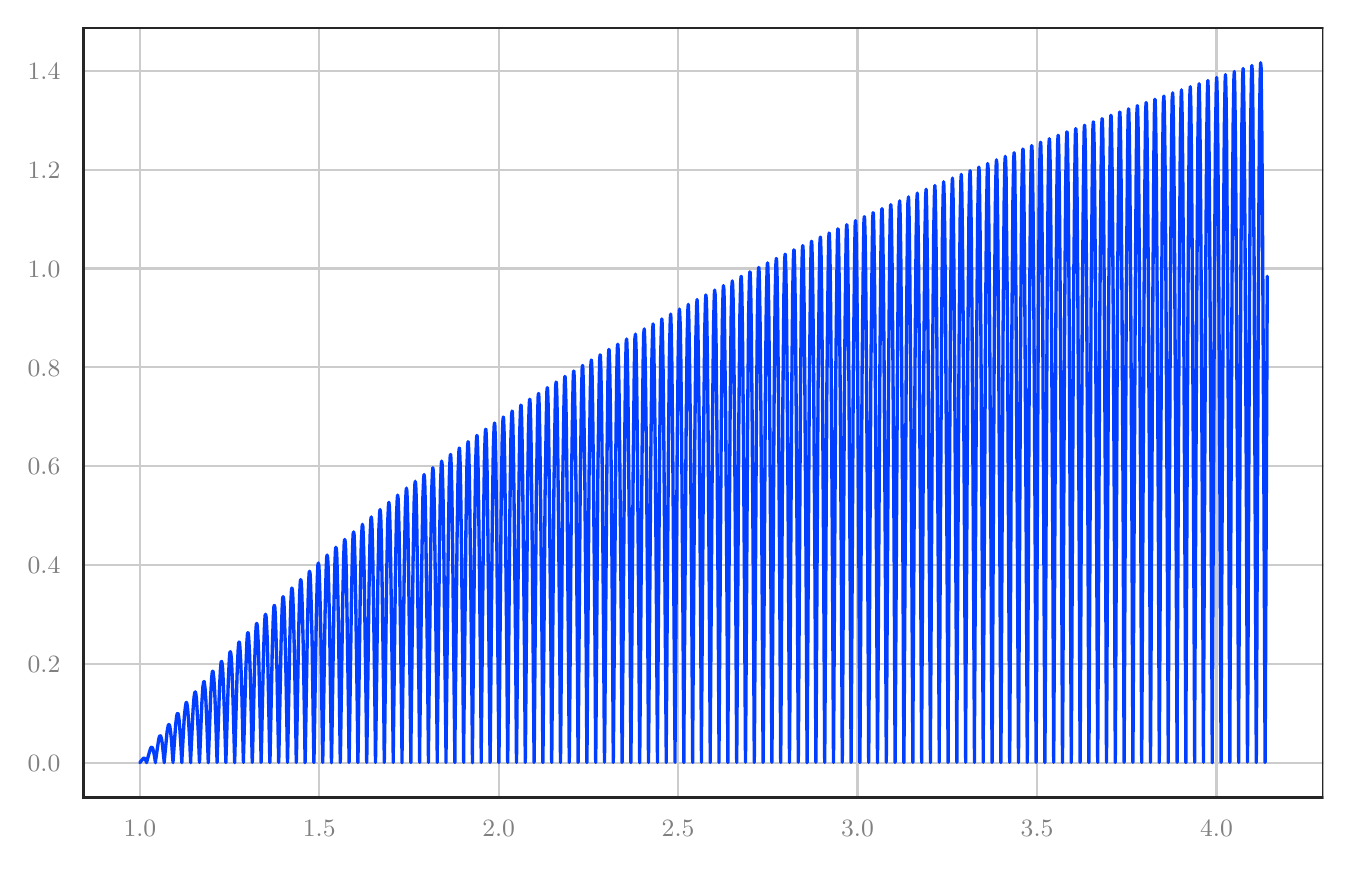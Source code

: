 \begingroup%
\makeatletter%
\begin{pgfpicture}%
\pgfpathrectangle{\pgfpointorigin}{\pgfqpoint{6.479in}{4.076in}}%
\pgfusepath{use as bounding box, clip}%
\begin{pgfscope}%
\pgfsetbuttcap%
\pgfsetmiterjoin%
\pgfsetlinewidth{0.0pt}%
\definecolor{currentstroke}{rgb}{0.0,0.0,0.0}%
\pgfsetstrokecolor{currentstroke}%
\pgfsetstrokeopacity{0.0}%
\pgfsetdash{}{0pt}%
\pgfpathmoveto{\pgfqpoint{0.0in}{0.0in}}%
\pgfpathlineto{\pgfqpoint{6.479in}{0.0in}}%
\pgfpathlineto{\pgfqpoint{6.479in}{4.076in}}%
\pgfpathlineto{\pgfqpoint{0.0in}{4.076in}}%
\pgfpathlineto{\pgfqpoint{0.0in}{0.0in}}%
\pgfpathclose%
\pgfusepath{}%
\end{pgfscope}%
\begin{pgfscope}%
\pgfsetbuttcap%
\pgfsetmiterjoin%
\pgfsetlinewidth{0.0pt}%
\definecolor{currentstroke}{rgb}{0.0,0.0,0.0}%
\pgfsetstrokecolor{currentstroke}%
\pgfsetstrokeopacity{0.0}%
\pgfsetdash{}{0pt}%
\pgfpathmoveto{\pgfqpoint{0.279in}{0.226in}}%
\pgfpathlineto{\pgfqpoint{6.479in}{0.226in}}%
\pgfpathlineto{\pgfqpoint{6.479in}{4.076in}}%
\pgfpathlineto{\pgfqpoint{0.279in}{4.076in}}%
\pgfpathlineto{\pgfqpoint{0.279in}{0.226in}}%
\pgfpathclose%
\pgfusepath{}%
\end{pgfscope}%
\begin{pgfscope}%
\pgfpathrectangle{\pgfqpoint{0.279in}{0.226in}}{\pgfqpoint{6.2in}{3.85in}}%
\pgfusepath{clip}%
\pgfsetroundcap%
\pgfsetroundjoin%
\pgfsetlinewidth{0.803pt}%
\definecolor{currentstroke}{rgb}{0.8,0.8,0.8}%
\pgfsetstrokecolor{currentstroke}%
\pgfsetdash{}{0pt}%
\pgfpathmoveto{\pgfqpoint{0.561in}{0.226in}}%
\pgfpathlineto{\pgfqpoint{0.561in}{4.076in}}%
\pgfusepath{stroke}%
\end{pgfscope}%
\begin{pgfscope}%
\definecolor{textcolor}{rgb}{0.502,0.502,0.502}%
\pgfsetstrokecolor{textcolor}%
\pgfsetfillcolor{textcolor}%
\pgftext[x=0.561in,y=0.111in,,top]{\color{textcolor}\rmfamily\fontsize{8.8}{10.56}\selectfont \(\displaystyle {1.0}\)}%
\end{pgfscope}%
\begin{pgfscope}%
\pgfpathrectangle{\pgfqpoint{0.279in}{0.226in}}{\pgfqpoint{6.2in}{3.85in}}%
\pgfusepath{clip}%
\pgfsetroundcap%
\pgfsetroundjoin%
\pgfsetlinewidth{0.803pt}%
\definecolor{currentstroke}{rgb}{0.8,0.8,0.8}%
\pgfsetstrokecolor{currentstroke}%
\pgfsetdash{}{0pt}%
\pgfpathmoveto{\pgfqpoint{1.458in}{0.226in}}%
\pgfpathlineto{\pgfqpoint{1.458in}{4.076in}}%
\pgfusepath{stroke}%
\end{pgfscope}%
\begin{pgfscope}%
\definecolor{textcolor}{rgb}{0.502,0.502,0.502}%
\pgfsetstrokecolor{textcolor}%
\pgfsetfillcolor{textcolor}%
\pgftext[x=1.458in,y=0.111in,,top]{\color{textcolor}\rmfamily\fontsize{8.8}{10.56}\selectfont \(\displaystyle {1.5}\)}%
\end{pgfscope}%
\begin{pgfscope}%
\pgfpathrectangle{\pgfqpoint{0.279in}{0.226in}}{\pgfqpoint{6.2in}{3.85in}}%
\pgfusepath{clip}%
\pgfsetroundcap%
\pgfsetroundjoin%
\pgfsetlinewidth{0.803pt}%
\definecolor{currentstroke}{rgb}{0.8,0.8,0.8}%
\pgfsetstrokecolor{currentstroke}%
\pgfsetdash{}{0pt}%
\pgfpathmoveto{\pgfqpoint{2.355in}{0.226in}}%
\pgfpathlineto{\pgfqpoint{2.355in}{4.076in}}%
\pgfusepath{stroke}%
\end{pgfscope}%
\begin{pgfscope}%
\definecolor{textcolor}{rgb}{0.502,0.502,0.502}%
\pgfsetstrokecolor{textcolor}%
\pgfsetfillcolor{textcolor}%
\pgftext[x=2.355in,y=0.111in,,top]{\color{textcolor}\rmfamily\fontsize{8.8}{10.56}\selectfont \(\displaystyle {2.0}\)}%
\end{pgfscope}%
\begin{pgfscope}%
\pgfpathrectangle{\pgfqpoint{0.279in}{0.226in}}{\pgfqpoint{6.2in}{3.85in}}%
\pgfusepath{clip}%
\pgfsetroundcap%
\pgfsetroundjoin%
\pgfsetlinewidth{0.803pt}%
\definecolor{currentstroke}{rgb}{0.8,0.8,0.8}%
\pgfsetstrokecolor{currentstroke}%
\pgfsetdash{}{0pt}%
\pgfpathmoveto{\pgfqpoint{3.252in}{0.226in}}%
\pgfpathlineto{\pgfqpoint{3.252in}{4.076in}}%
\pgfusepath{stroke}%
\end{pgfscope}%
\begin{pgfscope}%
\definecolor{textcolor}{rgb}{0.502,0.502,0.502}%
\pgfsetstrokecolor{textcolor}%
\pgfsetfillcolor{textcolor}%
\pgftext[x=3.252in,y=0.111in,,top]{\color{textcolor}\rmfamily\fontsize{8.8}{10.56}\selectfont \(\displaystyle {2.5}\)}%
\end{pgfscope}%
\begin{pgfscope}%
\pgfpathrectangle{\pgfqpoint{0.279in}{0.226in}}{\pgfqpoint{6.2in}{3.85in}}%
\pgfusepath{clip}%
\pgfsetroundcap%
\pgfsetroundjoin%
\pgfsetlinewidth{0.803pt}%
\definecolor{currentstroke}{rgb}{0.8,0.8,0.8}%
\pgfsetstrokecolor{currentstroke}%
\pgfsetdash{}{0pt}%
\pgfpathmoveto{\pgfqpoint{4.149in}{0.226in}}%
\pgfpathlineto{\pgfqpoint{4.149in}{4.076in}}%
\pgfusepath{stroke}%
\end{pgfscope}%
\begin{pgfscope}%
\definecolor{textcolor}{rgb}{0.502,0.502,0.502}%
\pgfsetstrokecolor{textcolor}%
\pgfsetfillcolor{textcolor}%
\pgftext[x=4.149in,y=0.111in,,top]{\color{textcolor}\rmfamily\fontsize{8.8}{10.56}\selectfont \(\displaystyle {3.0}\)}%
\end{pgfscope}%
\begin{pgfscope}%
\pgfpathrectangle{\pgfqpoint{0.279in}{0.226in}}{\pgfqpoint{6.2in}{3.85in}}%
\pgfusepath{clip}%
\pgfsetroundcap%
\pgfsetroundjoin%
\pgfsetlinewidth{0.803pt}%
\definecolor{currentstroke}{rgb}{0.8,0.8,0.8}%
\pgfsetstrokecolor{currentstroke}%
\pgfsetdash{}{0pt}%
\pgfpathmoveto{\pgfqpoint{5.047in}{0.226in}}%
\pgfpathlineto{\pgfqpoint{5.047in}{4.076in}}%
\pgfusepath{stroke}%
\end{pgfscope}%
\begin{pgfscope}%
\definecolor{textcolor}{rgb}{0.502,0.502,0.502}%
\pgfsetstrokecolor{textcolor}%
\pgfsetfillcolor{textcolor}%
\pgftext[x=5.047in,y=0.111in,,top]{\color{textcolor}\rmfamily\fontsize{8.8}{10.56}\selectfont \(\displaystyle {3.5}\)}%
\end{pgfscope}%
\begin{pgfscope}%
\pgfpathrectangle{\pgfqpoint{0.279in}{0.226in}}{\pgfqpoint{6.2in}{3.85in}}%
\pgfusepath{clip}%
\pgfsetroundcap%
\pgfsetroundjoin%
\pgfsetlinewidth{0.803pt}%
\definecolor{currentstroke}{rgb}{0.8,0.8,0.8}%
\pgfsetstrokecolor{currentstroke}%
\pgfsetdash{}{0pt}%
\pgfpathmoveto{\pgfqpoint{5.944in}{0.226in}}%
\pgfpathlineto{\pgfqpoint{5.944in}{4.076in}}%
\pgfusepath{stroke}%
\end{pgfscope}%
\begin{pgfscope}%
\definecolor{textcolor}{rgb}{0.502,0.502,0.502}%
\pgfsetstrokecolor{textcolor}%
\pgfsetfillcolor{textcolor}%
\pgftext[x=5.944in,y=0.111in,,top]{\color{textcolor}\rmfamily\fontsize{8.8}{10.56}\selectfont \(\displaystyle {4.0}\)}%
\end{pgfscope}%
\begin{pgfscope}%
\pgfpathrectangle{\pgfqpoint{0.279in}{0.226in}}{\pgfqpoint{6.2in}{3.85in}}%
\pgfusepath{clip}%
\pgfsetroundcap%
\pgfsetroundjoin%
\pgfsetlinewidth{0.803pt}%
\definecolor{currentstroke}{rgb}{0.8,0.8,0.8}%
\pgfsetstrokecolor{currentstroke}%
\pgfsetdash{}{0pt}%
\pgfpathmoveto{\pgfqpoint{0.279in}{0.401in}}%
\pgfpathlineto{\pgfqpoint{6.479in}{0.401in}}%
\pgfusepath{stroke}%
\end{pgfscope}%
\begin{pgfscope}%
\definecolor{textcolor}{rgb}{0.502,0.502,0.502}%
\pgfsetstrokecolor{textcolor}%
\pgfsetfillcolor{textcolor}%
\pgftext[x=-0.0in, y=0.358in, left, base]{\color{textcolor}\rmfamily\fontsize{8.8}{10.56}\selectfont \(\displaystyle {0.0}\)}%
\end{pgfscope}%
\begin{pgfscope}%
\pgfpathrectangle{\pgfqpoint{0.279in}{0.226in}}{\pgfqpoint{6.2in}{3.85in}}%
\pgfusepath{clip}%
\pgfsetroundcap%
\pgfsetroundjoin%
\pgfsetlinewidth{0.803pt}%
\definecolor{currentstroke}{rgb}{0.8,0.8,0.8}%
\pgfsetstrokecolor{currentstroke}%
\pgfsetdash{}{0pt}%
\pgfpathmoveto{\pgfqpoint{0.279in}{0.896in}}%
\pgfpathlineto{\pgfqpoint{6.479in}{0.896in}}%
\pgfusepath{stroke}%
\end{pgfscope}%
\begin{pgfscope}%
\definecolor{textcolor}{rgb}{0.502,0.502,0.502}%
\pgfsetstrokecolor{textcolor}%
\pgfsetfillcolor{textcolor}%
\pgftext[x=-0.0in, y=0.852in, left, base]{\color{textcolor}\rmfamily\fontsize{8.8}{10.56}\selectfont \(\displaystyle {0.2}\)}%
\end{pgfscope}%
\begin{pgfscope}%
\pgfpathrectangle{\pgfqpoint{0.279in}{0.226in}}{\pgfqpoint{6.2in}{3.85in}}%
\pgfusepath{clip}%
\pgfsetroundcap%
\pgfsetroundjoin%
\pgfsetlinewidth{0.803pt}%
\definecolor{currentstroke}{rgb}{0.8,0.8,0.8}%
\pgfsetstrokecolor{currentstroke}%
\pgfsetdash{}{0pt}%
\pgfpathmoveto{\pgfqpoint{0.279in}{1.39in}}%
\pgfpathlineto{\pgfqpoint{6.479in}{1.39in}}%
\pgfusepath{stroke}%
\end{pgfscope}%
\begin{pgfscope}%
\definecolor{textcolor}{rgb}{0.502,0.502,0.502}%
\pgfsetstrokecolor{textcolor}%
\pgfsetfillcolor{textcolor}%
\pgftext[x=-0.0in, y=1.346in, left, base]{\color{textcolor}\rmfamily\fontsize{8.8}{10.56}\selectfont \(\displaystyle {0.4}\)}%
\end{pgfscope}%
\begin{pgfscope}%
\pgfpathrectangle{\pgfqpoint{0.279in}{0.226in}}{\pgfqpoint{6.2in}{3.85in}}%
\pgfusepath{clip}%
\pgfsetroundcap%
\pgfsetroundjoin%
\pgfsetlinewidth{0.803pt}%
\definecolor{currentstroke}{rgb}{0.8,0.8,0.8}%
\pgfsetstrokecolor{currentstroke}%
\pgfsetdash{}{0pt}%
\pgfpathmoveto{\pgfqpoint{0.279in}{1.884in}}%
\pgfpathlineto{\pgfqpoint{6.479in}{1.884in}}%
\pgfusepath{stroke}%
\end{pgfscope}%
\begin{pgfscope}%
\definecolor{textcolor}{rgb}{0.502,0.502,0.502}%
\pgfsetstrokecolor{textcolor}%
\pgfsetfillcolor{textcolor}%
\pgftext[x=-0.0in, y=1.84in, left, base]{\color{textcolor}\rmfamily\fontsize{8.8}{10.56}\selectfont \(\displaystyle {0.6}\)}%
\end{pgfscope}%
\begin{pgfscope}%
\pgfpathrectangle{\pgfqpoint{0.279in}{0.226in}}{\pgfqpoint{6.2in}{3.85in}}%
\pgfusepath{clip}%
\pgfsetroundcap%
\pgfsetroundjoin%
\pgfsetlinewidth{0.803pt}%
\definecolor{currentstroke}{rgb}{0.8,0.8,0.8}%
\pgfsetstrokecolor{currentstroke}%
\pgfsetdash{}{0pt}%
\pgfpathmoveto{\pgfqpoint{0.279in}{2.378in}}%
\pgfpathlineto{\pgfqpoint{6.479in}{2.378in}}%
\pgfusepath{stroke}%
\end{pgfscope}%
\begin{pgfscope}%
\definecolor{textcolor}{rgb}{0.502,0.502,0.502}%
\pgfsetstrokecolor{textcolor}%
\pgfsetfillcolor{textcolor}%
\pgftext[x=-0.0in, y=2.334in, left, base]{\color{textcolor}\rmfamily\fontsize{8.8}{10.56}\selectfont \(\displaystyle {0.8}\)}%
\end{pgfscope}%
\begin{pgfscope}%
\pgfpathrectangle{\pgfqpoint{0.279in}{0.226in}}{\pgfqpoint{6.2in}{3.85in}}%
\pgfusepath{clip}%
\pgfsetroundcap%
\pgfsetroundjoin%
\pgfsetlinewidth{0.803pt}%
\definecolor{currentstroke}{rgb}{0.8,0.8,0.8}%
\pgfsetstrokecolor{currentstroke}%
\pgfsetdash{}{0pt}%
\pgfpathmoveto{\pgfqpoint{0.279in}{2.872in}}%
\pgfpathlineto{\pgfqpoint{6.479in}{2.872in}}%
\pgfusepath{stroke}%
\end{pgfscope}%
\begin{pgfscope}%
\definecolor{textcolor}{rgb}{0.502,0.502,0.502}%
\pgfsetstrokecolor{textcolor}%
\pgfsetfillcolor{textcolor}%
\pgftext[x=-0.0in, y=2.829in, left, base]{\color{textcolor}\rmfamily\fontsize{8.8}{10.56}\selectfont \(\displaystyle {1.0}\)}%
\end{pgfscope}%
\begin{pgfscope}%
\pgfpathrectangle{\pgfqpoint{0.279in}{0.226in}}{\pgfqpoint{6.2in}{3.85in}}%
\pgfusepath{clip}%
\pgfsetroundcap%
\pgfsetroundjoin%
\pgfsetlinewidth{0.803pt}%
\definecolor{currentstroke}{rgb}{0.8,0.8,0.8}%
\pgfsetstrokecolor{currentstroke}%
\pgfsetdash{}{0pt}%
\pgfpathmoveto{\pgfqpoint{0.279in}{3.366in}}%
\pgfpathlineto{\pgfqpoint{6.479in}{3.366in}}%
\pgfusepath{stroke}%
\end{pgfscope}%
\begin{pgfscope}%
\definecolor{textcolor}{rgb}{0.502,0.502,0.502}%
\pgfsetstrokecolor{textcolor}%
\pgfsetfillcolor{textcolor}%
\pgftext[x=-0.0in, y=3.323in, left, base]{\color{textcolor}\rmfamily\fontsize{8.8}{10.56}\selectfont \(\displaystyle {1.2}\)}%
\end{pgfscope}%
\begin{pgfscope}%
\pgfpathrectangle{\pgfqpoint{0.279in}{0.226in}}{\pgfqpoint{6.2in}{3.85in}}%
\pgfusepath{clip}%
\pgfsetroundcap%
\pgfsetroundjoin%
\pgfsetlinewidth{0.803pt}%
\definecolor{currentstroke}{rgb}{0.8,0.8,0.8}%
\pgfsetstrokecolor{currentstroke}%
\pgfsetdash{}{0pt}%
\pgfpathmoveto{\pgfqpoint{0.279in}{3.86in}}%
\pgfpathlineto{\pgfqpoint{6.479in}{3.86in}}%
\pgfusepath{stroke}%
\end{pgfscope}%
\begin{pgfscope}%
\definecolor{textcolor}{rgb}{0.502,0.502,0.502}%
\pgfsetstrokecolor{textcolor}%
\pgfsetfillcolor{textcolor}%
\pgftext[x=-0.0in, y=3.817in, left, base]{\color{textcolor}\rmfamily\fontsize{8.8}{10.56}\selectfont \(\displaystyle {1.4}\)}%
\end{pgfscope}%
\begin{pgfscope}%
\pgfpathrectangle{\pgfqpoint{0.279in}{0.226in}}{\pgfqpoint{6.2in}{3.85in}}%
\pgfusepath{clip}%
\pgfsetroundcap%
\pgfsetroundjoin%
\pgfsetlinewidth{1.204pt}%
\definecolor{currentstroke}{rgb}{0.008,0.243,1.0}%
\pgfsetstrokecolor{currentstroke}%
\pgfsetdash{}{0pt}%
\pgfpathmoveto{\pgfqpoint{0.561in}{0.401in}}%
\pgfpathlineto{\pgfqpoint{0.566in}{0.408in}}%
\pgfpathlineto{\pgfqpoint{0.578in}{0.422in}}%
\pgfpathlineto{\pgfqpoint{0.581in}{0.424in}}%
\pgfpathlineto{\pgfqpoint{0.585in}{0.422in}}%
\pgfpathlineto{\pgfqpoint{0.588in}{0.418in}}%
\pgfpathlineto{\pgfqpoint{0.592in}{0.409in}}%
\pgfpathlineto{\pgfqpoint{0.595in}{0.401in}}%
\pgfpathlineto{\pgfqpoint{0.595in}{0.404in}}%
\pgfpathlineto{\pgfqpoint{0.603in}{0.434in}}%
\pgfpathlineto{\pgfqpoint{0.613in}{0.468in}}%
\pgfpathlineto{\pgfqpoint{0.617in}{0.477in}}%
\pgfpathlineto{\pgfqpoint{0.62in}{0.479in}}%
\pgfpathlineto{\pgfqpoint{0.622in}{0.477in}}%
\pgfpathlineto{\pgfqpoint{0.625in}{0.473in}}%
\pgfpathlineto{\pgfqpoint{0.628in}{0.462in}}%
\pgfpathlineto{\pgfqpoint{0.633in}{0.44in}}%
\pgfpathlineto{\pgfqpoint{0.639in}{0.401in}}%
\pgfpathlineto{\pgfqpoint{0.639in}{0.408in}}%
\pgfpathlineto{\pgfqpoint{0.655in}{0.517in}}%
\pgfpathlineto{\pgfqpoint{0.659in}{0.532in}}%
\pgfpathlineto{\pgfqpoint{0.662in}{0.536in}}%
\pgfpathlineto{\pgfqpoint{0.664in}{0.535in}}%
\pgfpathlineto{\pgfqpoint{0.666in}{0.531in}}%
\pgfpathlineto{\pgfqpoint{0.669in}{0.521in}}%
\pgfpathlineto{\pgfqpoint{0.673in}{0.497in}}%
\pgfpathlineto{\pgfqpoint{0.678in}{0.45in}}%
\pgfpathlineto{\pgfqpoint{0.683in}{0.401in}}%
\pgfpathlineto{\pgfqpoint{0.683in}{0.409in}}%
\pgfpathlineto{\pgfqpoint{0.697in}{0.555in}}%
\pgfpathlineto{\pgfqpoint{0.702in}{0.583in}}%
\pgfpathlineto{\pgfqpoint{0.705in}{0.592in}}%
\pgfpathlineto{\pgfqpoint{0.707in}{0.592in}}%
\pgfpathlineto{\pgfqpoint{0.708in}{0.589in}}%
\pgfpathlineto{\pgfqpoint{0.711in}{0.581in}}%
\pgfpathlineto{\pgfqpoint{0.714in}{0.56in}}%
\pgfpathlineto{\pgfqpoint{0.719in}{0.515in}}%
\pgfpathlineto{\pgfqpoint{0.725in}{0.424in}}%
\pgfpathlineto{\pgfqpoint{0.727in}{0.402in}}%
\pgfpathlineto{\pgfqpoint{0.727in}{0.41in}}%
\pgfpathlineto{\pgfqpoint{0.74in}{0.592in}}%
\pgfpathlineto{\pgfqpoint{0.745in}{0.634in}}%
\pgfpathlineto{\pgfqpoint{0.748in}{0.646in}}%
\pgfpathlineto{\pgfqpoint{0.75in}{0.647in}}%
\pgfpathlineto{\pgfqpoint{0.75in}{0.647in}}%
\pgfpathlineto{\pgfqpoint{0.752in}{0.645in}}%
\pgfpathlineto{\pgfqpoint{0.754in}{0.637in}}%
\pgfpathlineto{\pgfqpoint{0.757in}{0.615in}}%
\pgfpathlineto{\pgfqpoint{0.761in}{0.567in}}%
\pgfpathlineto{\pgfqpoint{0.767in}{0.47in}}%
\pgfpathlineto{\pgfqpoint{0.771in}{0.401in}}%
\pgfpathlineto{\pgfqpoint{0.771in}{0.413in}}%
\pgfpathlineto{\pgfqpoint{0.783in}{0.629in}}%
\pgfpathlineto{\pgfqpoint{0.789in}{0.683in}}%
\pgfpathlineto{\pgfqpoint{0.792in}{0.7in}}%
\pgfpathlineto{\pgfqpoint{0.794in}{0.702in}}%
\pgfpathlineto{\pgfqpoint{0.794in}{0.702in}}%
\pgfpathlineto{\pgfqpoint{0.795in}{0.7in}}%
\pgfpathlineto{\pgfqpoint{0.797in}{0.691in}}%
\pgfpathlineto{\pgfqpoint{0.8in}{0.669in}}%
\pgfpathlineto{\pgfqpoint{0.804in}{0.617in}}%
\pgfpathlineto{\pgfqpoint{0.81in}{0.513in}}%
\pgfpathlineto{\pgfqpoint{0.815in}{0.401in}}%
\pgfpathlineto{\pgfqpoint{0.815in}{0.417in}}%
\pgfpathlineto{\pgfqpoint{0.827in}{0.666in}}%
\pgfpathlineto{\pgfqpoint{0.832in}{0.731in}}%
\pgfpathlineto{\pgfqpoint{0.836in}{0.752in}}%
\pgfpathlineto{\pgfqpoint{0.838in}{0.755in}}%
\pgfpathlineto{\pgfqpoint{0.838in}{0.755in}}%
\pgfpathlineto{\pgfqpoint{0.839in}{0.753in}}%
\pgfpathlineto{\pgfqpoint{0.841in}{0.744in}}%
\pgfpathlineto{\pgfqpoint{0.844in}{0.721in}}%
\pgfpathlineto{\pgfqpoint{0.847in}{0.666in}}%
\pgfpathlineto{\pgfqpoint{0.853in}{0.554in}}%
\pgfpathlineto{\pgfqpoint{0.859in}{0.402in}}%
\pgfpathlineto{\pgfqpoint{0.86in}{0.422in}}%
\pgfpathlineto{\pgfqpoint{0.871in}{0.702in}}%
\pgfpathlineto{\pgfqpoint{0.876in}{0.779in}}%
\pgfpathlineto{\pgfqpoint{0.88in}{0.803in}}%
\pgfpathlineto{\pgfqpoint{0.881in}{0.807in}}%
\pgfpathlineto{\pgfqpoint{0.882in}{0.807in}}%
\pgfpathlineto{\pgfqpoint{0.883in}{0.805in}}%
\pgfpathlineto{\pgfqpoint{0.884in}{0.796in}}%
\pgfpathlineto{\pgfqpoint{0.887in}{0.772in}}%
\pgfpathlineto{\pgfqpoint{0.891in}{0.714in}}%
\pgfpathlineto{\pgfqpoint{0.896in}{0.594in}}%
\pgfpathlineto{\pgfqpoint{0.903in}{0.401in}}%
\pgfpathlineto{\pgfqpoint{0.904in}{0.427in}}%
\pgfpathlineto{\pgfqpoint{0.915in}{0.738in}}%
\pgfpathlineto{\pgfqpoint{0.92in}{0.825in}}%
\pgfpathlineto{\pgfqpoint{0.923in}{0.854in}}%
\pgfpathlineto{\pgfqpoint{0.925in}{0.858in}}%
\pgfpathlineto{\pgfqpoint{0.926in}{0.857in}}%
\pgfpathlineto{\pgfqpoint{0.927in}{0.856in}}%
\pgfpathlineto{\pgfqpoint{0.928in}{0.847in}}%
\pgfpathlineto{\pgfqpoint{0.931in}{0.821in}}%
\pgfpathlineto{\pgfqpoint{0.935in}{0.759in}}%
\pgfpathlineto{\pgfqpoint{0.94in}{0.631in}}%
\pgfpathlineto{\pgfqpoint{0.947in}{0.402in}}%
\pgfpathlineto{\pgfqpoint{0.948in}{0.431in}}%
\pgfpathlineto{\pgfqpoint{0.959in}{0.773in}}%
\pgfpathlineto{\pgfqpoint{0.964in}{0.871in}}%
\pgfpathlineto{\pgfqpoint{0.967in}{0.903in}}%
\pgfpathlineto{\pgfqpoint{0.969in}{0.907in}}%
\pgfpathlineto{\pgfqpoint{0.969in}{0.907in}}%
\pgfpathlineto{\pgfqpoint{0.97in}{0.906in}}%
\pgfpathlineto{\pgfqpoint{0.972in}{0.897in}}%
\pgfpathlineto{\pgfqpoint{0.975in}{0.87in}}%
\pgfpathlineto{\pgfqpoint{0.978in}{0.805in}}%
\pgfpathlineto{\pgfqpoint{0.983in}{0.67in}}%
\pgfpathlineto{\pgfqpoint{0.991in}{0.402in}}%
\pgfpathlineto{\pgfqpoint{0.992in}{0.437in}}%
\pgfpathlineto{\pgfqpoint{1.003in}{0.807in}}%
\pgfpathlineto{\pgfqpoint{1.008in}{0.916in}}%
\pgfpathlineto{\pgfqpoint{1.011in}{0.951in}}%
\pgfpathlineto{\pgfqpoint{1.013in}{0.956in}}%
\pgfpathlineto{\pgfqpoint{1.013in}{0.956in}}%
\pgfpathlineto{\pgfqpoint{1.014in}{0.954in}}%
\pgfpathlineto{\pgfqpoint{1.016in}{0.945in}}%
\pgfpathlineto{\pgfqpoint{1.019in}{0.917in}}%
\pgfpathlineto{\pgfqpoint{1.022in}{0.848in}}%
\pgfpathlineto{\pgfqpoint{1.027in}{0.704in}}%
\pgfpathlineto{\pgfqpoint{1.035in}{0.401in}}%
\pgfpathlineto{\pgfqpoint{1.036in}{0.442in}}%
\pgfpathlineto{\pgfqpoint{1.047in}{0.841in}}%
\pgfpathlineto{\pgfqpoint{1.052in}{0.96in}}%
\pgfpathlineto{\pgfqpoint{1.055in}{0.999in}}%
\pgfpathlineto{\pgfqpoint{1.057in}{1.004in}}%
\pgfpathlineto{\pgfqpoint{1.057in}{1.004in}}%
\pgfpathlineto{\pgfqpoint{1.058in}{1.003in}}%
\pgfpathlineto{\pgfqpoint{1.06in}{0.994in}}%
\pgfpathlineto{\pgfqpoint{1.062in}{0.965in}}%
\pgfpathlineto{\pgfqpoint{1.066in}{0.893in}}%
\pgfpathlineto{\pgfqpoint{1.071in}{0.743in}}%
\pgfpathlineto{\pgfqpoint{1.078in}{0.425in}}%
\pgfpathlineto{\pgfqpoint{1.079in}{0.402in}}%
\pgfpathlineto{\pgfqpoint{1.079in}{0.426in}}%
\pgfpathlineto{\pgfqpoint{1.091in}{0.874in}}%
\pgfpathlineto{\pgfqpoint{1.096in}{1.003in}}%
\pgfpathlineto{\pgfqpoint{1.099in}{1.045in}}%
\pgfpathlineto{\pgfqpoint{1.101in}{1.051in}}%
\pgfpathlineto{\pgfqpoint{1.101in}{1.051in}}%
\pgfpathlineto{\pgfqpoint{1.102in}{1.05in}}%
\pgfpathlineto{\pgfqpoint{1.104in}{1.04in}}%
\pgfpathlineto{\pgfqpoint{1.106in}{1.01in}}%
\pgfpathlineto{\pgfqpoint{1.11in}{0.934in}}%
\pgfpathlineto{\pgfqpoint{1.115in}{0.775in}}%
\pgfpathlineto{\pgfqpoint{1.122in}{0.44in}}%
\pgfpathlineto{\pgfqpoint{1.123in}{0.402in}}%
\pgfpathlineto{\pgfqpoint{1.124in}{0.427in}}%
\pgfpathlineto{\pgfqpoint{1.135in}{0.906in}}%
\pgfpathlineto{\pgfqpoint{1.14in}{1.045in}}%
\pgfpathlineto{\pgfqpoint{1.143in}{1.091in}}%
\pgfpathlineto{\pgfqpoint{1.145in}{1.097in}}%
\pgfpathlineto{\pgfqpoint{1.145in}{1.097in}}%
\pgfpathlineto{\pgfqpoint{1.146in}{1.096in}}%
\pgfpathlineto{\pgfqpoint{1.148in}{1.086in}}%
\pgfpathlineto{\pgfqpoint{1.15in}{1.056in}}%
\pgfpathlineto{\pgfqpoint{1.154in}{0.978in}}%
\pgfpathlineto{\pgfqpoint{1.158in}{0.814in}}%
\pgfpathlineto{\pgfqpoint{1.166in}{0.472in}}%
\pgfpathlineto{\pgfqpoint{1.167in}{0.402in}}%
\pgfpathlineto{\pgfqpoint{1.168in}{0.43in}}%
\pgfpathlineto{\pgfqpoint{1.179in}{0.938in}}%
\pgfpathlineto{\pgfqpoint{1.184in}{1.087in}}%
\pgfpathlineto{\pgfqpoint{1.187in}{1.136in}}%
\pgfpathlineto{\pgfqpoint{1.189in}{1.143in}}%
\pgfpathlineto{\pgfqpoint{1.189in}{1.143in}}%
\pgfpathlineto{\pgfqpoint{1.19in}{1.141in}}%
\pgfpathlineto{\pgfqpoint{1.192in}{1.131in}}%
\pgfpathlineto{\pgfqpoint{1.194in}{1.099in}}%
\pgfpathlineto{\pgfqpoint{1.198in}{1.018in}}%
\pgfpathlineto{\pgfqpoint{1.202in}{0.845in}}%
\pgfpathlineto{\pgfqpoint{1.209in}{0.486in}}%
\pgfpathlineto{\pgfqpoint{1.211in}{0.402in}}%
\pgfpathlineto{\pgfqpoint{1.212in}{0.431in}}%
\pgfpathlineto{\pgfqpoint{1.223in}{0.969in}}%
\pgfpathlineto{\pgfqpoint{1.228in}{1.128in}}%
\pgfpathlineto{\pgfqpoint{1.231in}{1.18in}}%
\pgfpathlineto{\pgfqpoint{1.233in}{1.187in}}%
\pgfpathlineto{\pgfqpoint{1.233in}{1.187in}}%
\pgfpathlineto{\pgfqpoint{1.234in}{1.186in}}%
\pgfpathlineto{\pgfqpoint{1.236in}{1.176in}}%
\pgfpathlineto{\pgfqpoint{1.238in}{1.143in}}%
\pgfpathlineto{\pgfqpoint{1.241in}{1.059in}}%
\pgfpathlineto{\pgfqpoint{1.246in}{0.881in}}%
\pgfpathlineto{\pgfqpoint{1.253in}{0.51in}}%
\pgfpathlineto{\pgfqpoint{1.255in}{0.402in}}%
\pgfpathlineto{\pgfqpoint{1.256in}{0.434in}}%
\pgfpathlineto{\pgfqpoint{1.267in}{1.001in}}%
\pgfpathlineto{\pgfqpoint{1.272in}{1.168in}}%
\pgfpathlineto{\pgfqpoint{1.275in}{1.223in}}%
\pgfpathlineto{\pgfqpoint{1.277in}{1.231in}}%
\pgfpathlineto{\pgfqpoint{1.277in}{1.231in}}%
\pgfpathlineto{\pgfqpoint{1.278in}{1.229in}}%
\pgfpathlineto{\pgfqpoint{1.28in}{1.22in}}%
\pgfpathlineto{\pgfqpoint{1.282in}{1.186in}}%
\pgfpathlineto{\pgfqpoint{1.285in}{1.1in}}%
\pgfpathlineto{\pgfqpoint{1.29in}{0.916in}}%
\pgfpathlineto{\pgfqpoint{1.297in}{0.536in}}%
\pgfpathlineto{\pgfqpoint{1.299in}{0.402in}}%
\pgfpathlineto{\pgfqpoint{1.3in}{0.435in}}%
\pgfpathlineto{\pgfqpoint{1.311in}{1.031in}}%
\pgfpathlineto{\pgfqpoint{1.316in}{1.207in}}%
\pgfpathlineto{\pgfqpoint{1.319in}{1.265in}}%
\pgfpathlineto{\pgfqpoint{1.321in}{1.274in}}%
\pgfpathlineto{\pgfqpoint{1.321in}{1.274in}}%
\pgfpathlineto{\pgfqpoint{1.322in}{1.272in}}%
\pgfpathlineto{\pgfqpoint{1.324in}{1.262in}}%
\pgfpathlineto{\pgfqpoint{1.326in}{1.226in}}%
\pgfpathlineto{\pgfqpoint{1.329in}{1.134in}}%
\pgfpathlineto{\pgfqpoint{1.334in}{0.939in}}%
\pgfpathlineto{\pgfqpoint{1.341in}{0.535in}}%
\pgfpathlineto{\pgfqpoint{1.343in}{0.402in}}%
\pgfpathlineto{\pgfqpoint{1.344in}{0.436in}}%
\pgfpathlineto{\pgfqpoint{1.355in}{1.06in}}%
\pgfpathlineto{\pgfqpoint{1.36in}{1.246in}}%
\pgfpathlineto{\pgfqpoint{1.363in}{1.307in}}%
\pgfpathlineto{\pgfqpoint{1.365in}{1.316in}}%
\pgfpathlineto{\pgfqpoint{1.365in}{1.316in}}%
\pgfpathlineto{\pgfqpoint{1.366in}{1.314in}}%
\pgfpathlineto{\pgfqpoint{1.368in}{1.304in}}%
\pgfpathlineto{\pgfqpoint{1.37in}{1.268in}}%
\pgfpathlineto{\pgfqpoint{1.373in}{1.175in}}%
\pgfpathlineto{\pgfqpoint{1.378in}{0.976in}}%
\pgfpathlineto{\pgfqpoint{1.385in}{0.565in}}%
\pgfpathlineto{\pgfqpoint{1.387in}{0.401in}}%
\pgfpathlineto{\pgfqpoint{1.388in}{0.439in}}%
\pgfpathlineto{\pgfqpoint{1.399in}{1.09in}}%
\pgfpathlineto{\pgfqpoint{1.404in}{1.284in}}%
\pgfpathlineto{\pgfqpoint{1.407in}{1.348in}}%
\pgfpathlineto{\pgfqpoint{1.409in}{1.358in}}%
\pgfpathlineto{\pgfqpoint{1.409in}{1.358in}}%
\pgfpathlineto{\pgfqpoint{1.41in}{1.356in}}%
\pgfpathlineto{\pgfqpoint{1.412in}{1.346in}}%
\pgfpathlineto{\pgfqpoint{1.414in}{1.31in}}%
\pgfpathlineto{\pgfqpoint{1.417in}{1.216in}}%
\pgfpathlineto{\pgfqpoint{1.422in}{1.014in}}%
\pgfpathlineto{\pgfqpoint{1.428in}{0.597in}}%
\pgfpathlineto{\pgfqpoint{1.431in}{0.402in}}%
\pgfpathlineto{\pgfqpoint{1.432in}{0.441in}}%
\pgfpathlineto{\pgfqpoint{1.443in}{1.119in}}%
\pgfpathlineto{\pgfqpoint{1.448in}{1.321in}}%
\pgfpathlineto{\pgfqpoint{1.451in}{1.388in}}%
\pgfpathlineto{\pgfqpoint{1.453in}{1.399in}}%
\pgfpathlineto{\pgfqpoint{1.454in}{1.399in}}%
\pgfpathlineto{\pgfqpoint{1.454in}{1.397in}}%
\pgfpathlineto{\pgfqpoint{1.456in}{1.386in}}%
\pgfpathlineto{\pgfqpoint{1.458in}{1.348in}}%
\pgfpathlineto{\pgfqpoint{1.461in}{1.251in}}%
\pgfpathlineto{\pgfqpoint{1.466in}{1.04in}}%
\pgfpathlineto{\pgfqpoint{1.472in}{0.605in}}%
\pgfpathlineto{\pgfqpoint{1.475in}{0.402in}}%
\pgfpathlineto{\pgfqpoint{1.476in}{0.442in}}%
\pgfpathlineto{\pgfqpoint{1.487in}{1.147in}}%
\pgfpathlineto{\pgfqpoint{1.492in}{1.358in}}%
\pgfpathlineto{\pgfqpoint{1.495in}{1.428in}}%
\pgfpathlineto{\pgfqpoint{1.497in}{1.439in}}%
\pgfpathlineto{\pgfqpoint{1.498in}{1.439in}}%
\pgfpathlineto{\pgfqpoint{1.498in}{1.437in}}%
\pgfpathlineto{\pgfqpoint{1.5in}{1.426in}}%
\pgfpathlineto{\pgfqpoint{1.502in}{1.386in}}%
\pgfpathlineto{\pgfqpoint{1.505in}{1.285in}}%
\pgfpathlineto{\pgfqpoint{1.51in}{1.066in}}%
\pgfpathlineto{\pgfqpoint{1.516in}{0.613in}}%
\pgfpathlineto{\pgfqpoint{1.519in}{0.401in}}%
\pgfpathlineto{\pgfqpoint{1.52in}{0.443in}}%
\pgfpathlineto{\pgfqpoint{1.531in}{1.175in}}%
\pgfpathlineto{\pgfqpoint{1.536in}{1.395in}}%
\pgfpathlineto{\pgfqpoint{1.539in}{1.467in}}%
\pgfpathlineto{\pgfqpoint{1.541in}{1.478in}}%
\pgfpathlineto{\pgfqpoint{1.542in}{1.478in}}%
\pgfpathlineto{\pgfqpoint{1.542in}{1.476in}}%
\pgfpathlineto{\pgfqpoint{1.544in}{1.465in}}%
\pgfpathlineto{\pgfqpoint{1.546in}{1.424in}}%
\pgfpathlineto{\pgfqpoint{1.549in}{1.319in}}%
\pgfpathlineto{\pgfqpoint{1.554in}{1.092in}}%
\pgfpathlineto{\pgfqpoint{1.56in}{0.623in}}%
\pgfpathlineto{\pgfqpoint{1.563in}{0.402in}}%
\pgfpathlineto{\pgfqpoint{1.564in}{0.446in}}%
\pgfpathlineto{\pgfqpoint{1.575in}{1.202in}}%
\pgfpathlineto{\pgfqpoint{1.58in}{1.43in}}%
\pgfpathlineto{\pgfqpoint{1.583in}{1.506in}}%
\pgfpathlineto{\pgfqpoint{1.585in}{1.517in}}%
\pgfpathlineto{\pgfqpoint{1.586in}{1.517in}}%
\pgfpathlineto{\pgfqpoint{1.586in}{1.515in}}%
\pgfpathlineto{\pgfqpoint{1.588in}{1.504in}}%
\pgfpathlineto{\pgfqpoint{1.59in}{1.464in}}%
\pgfpathlineto{\pgfqpoint{1.593in}{1.359in}}%
\pgfpathlineto{\pgfqpoint{1.597in}{1.131in}}%
\pgfpathlineto{\pgfqpoint{1.604in}{0.662in}}%
\pgfpathlineto{\pgfqpoint{1.607in}{0.402in}}%
\pgfpathlineto{\pgfqpoint{1.608in}{0.448in}}%
\pgfpathlineto{\pgfqpoint{1.619in}{1.23in}}%
\pgfpathlineto{\pgfqpoint{1.624in}{1.465in}}%
\pgfpathlineto{\pgfqpoint{1.627in}{1.544in}}%
\pgfpathlineto{\pgfqpoint{1.63in}{1.555in}}%
\pgfpathlineto{\pgfqpoint{1.63in}{1.555in}}%
\pgfpathlineto{\pgfqpoint{1.63in}{1.554in}}%
\pgfpathlineto{\pgfqpoint{1.632in}{1.542in}}%
\pgfpathlineto{\pgfqpoint{1.634in}{1.5in}}%
\pgfpathlineto{\pgfqpoint{1.637in}{1.392in}}%
\pgfpathlineto{\pgfqpoint{1.641in}{1.156in}}%
\pgfpathlineto{\pgfqpoint{1.648in}{0.672in}}%
\pgfpathlineto{\pgfqpoint{1.651in}{0.402in}}%
\pgfpathlineto{\pgfqpoint{1.652in}{0.449in}}%
\pgfpathlineto{\pgfqpoint{1.663in}{1.256in}}%
\pgfpathlineto{\pgfqpoint{1.668in}{1.5in}}%
\pgfpathlineto{\pgfqpoint{1.672in}{1.581in}}%
\pgfpathlineto{\pgfqpoint{1.674in}{1.593in}}%
\pgfpathlineto{\pgfqpoint{1.674in}{1.593in}}%
\pgfpathlineto{\pgfqpoint{1.674in}{1.591in}}%
\pgfpathlineto{\pgfqpoint{1.676in}{1.58in}}%
\pgfpathlineto{\pgfqpoint{1.678in}{1.538in}}%
\pgfpathlineto{\pgfqpoint{1.681in}{1.428in}}%
\pgfpathlineto{\pgfqpoint{1.685in}{1.187in}}%
\pgfpathlineto{\pgfqpoint{1.692in}{0.693in}}%
\pgfpathlineto{\pgfqpoint{1.695in}{0.402in}}%
\pgfpathlineto{\pgfqpoint{1.696in}{0.452in}}%
\pgfpathlineto{\pgfqpoint{1.707in}{1.282in}}%
\pgfpathlineto{\pgfqpoint{1.712in}{1.534in}}%
\pgfpathlineto{\pgfqpoint{1.716in}{1.618in}}%
\pgfpathlineto{\pgfqpoint{1.718in}{1.63in}}%
\pgfpathlineto{\pgfqpoint{1.718in}{1.63in}}%
\pgfpathlineto{\pgfqpoint{1.718in}{1.628in}}%
\pgfpathlineto{\pgfqpoint{1.72in}{1.617in}}%
\pgfpathlineto{\pgfqpoint{1.722in}{1.573in}}%
\pgfpathlineto{\pgfqpoint{1.725in}{1.46in}}%
\pgfpathlineto{\pgfqpoint{1.729in}{1.212in}}%
\pgfpathlineto{\pgfqpoint{1.736in}{0.702in}}%
\pgfpathlineto{\pgfqpoint{1.739in}{0.402in}}%
\pgfpathlineto{\pgfqpoint{1.74in}{0.453in}}%
\pgfpathlineto{\pgfqpoint{1.751in}{1.308in}}%
\pgfpathlineto{\pgfqpoint{1.756in}{1.568in}}%
\pgfpathlineto{\pgfqpoint{1.76in}{1.654in}}%
\pgfpathlineto{\pgfqpoint{1.762in}{1.667in}}%
\pgfpathlineto{\pgfqpoint{1.762in}{1.667in}}%
\pgfpathlineto{\pgfqpoint{1.762in}{1.665in}}%
\pgfpathlineto{\pgfqpoint{1.764in}{1.653in}}%
\pgfpathlineto{\pgfqpoint{1.766in}{1.61in}}%
\pgfpathlineto{\pgfqpoint{1.769in}{1.495in}}%
\pgfpathlineto{\pgfqpoint{1.773in}{1.243in}}%
\pgfpathlineto{\pgfqpoint{1.78in}{0.726in}}%
\pgfpathlineto{\pgfqpoint{1.783in}{0.402in}}%
\pgfpathlineto{\pgfqpoint{1.784in}{0.455in}}%
\pgfpathlineto{\pgfqpoint{1.795in}{1.334in}}%
\pgfpathlineto{\pgfqpoint{1.8in}{1.601in}}%
\pgfpathlineto{\pgfqpoint{1.804in}{1.69in}}%
\pgfpathlineto{\pgfqpoint{1.806in}{1.703in}}%
\pgfpathlineto{\pgfqpoint{1.806in}{1.703in}}%
\pgfpathlineto{\pgfqpoint{1.806in}{1.701in}}%
\pgfpathlineto{\pgfqpoint{1.808in}{1.689in}}%
\pgfpathlineto{\pgfqpoint{1.81in}{1.645in}}%
\pgfpathlineto{\pgfqpoint{1.813in}{1.528in}}%
\pgfpathlineto{\pgfqpoint{1.817in}{1.271in}}%
\pgfpathlineto{\pgfqpoint{1.824in}{0.744in}}%
\pgfpathlineto{\pgfqpoint{1.828in}{0.402in}}%
\pgfpathlineto{\pgfqpoint{1.828in}{0.456in}}%
\pgfpathlineto{\pgfqpoint{1.839in}{1.359in}}%
\pgfpathlineto{\pgfqpoint{1.844in}{1.634in}}%
\pgfpathlineto{\pgfqpoint{1.848in}{1.725in}}%
\pgfpathlineto{\pgfqpoint{1.85in}{1.739in}}%
\pgfpathlineto{\pgfqpoint{1.85in}{1.738in}}%
\pgfpathlineto{\pgfqpoint{1.85in}{1.737in}}%
\pgfpathlineto{\pgfqpoint{1.852in}{1.724in}}%
\pgfpathlineto{\pgfqpoint{1.854in}{1.679in}}%
\pgfpathlineto{\pgfqpoint{1.857in}{1.558in}}%
\pgfpathlineto{\pgfqpoint{1.861in}{1.295in}}%
\pgfpathlineto{\pgfqpoint{1.868in}{0.754in}}%
\pgfpathlineto{\pgfqpoint{1.872in}{0.401in}}%
\pgfpathlineto{\pgfqpoint{1.872in}{0.459in}}%
\pgfpathlineto{\pgfqpoint{1.883in}{1.383in}}%
\pgfpathlineto{\pgfqpoint{1.888in}{1.665in}}%
\pgfpathlineto{\pgfqpoint{1.892in}{1.759in}}%
\pgfpathlineto{\pgfqpoint{1.894in}{1.774in}}%
\pgfpathlineto{\pgfqpoint{1.894in}{1.774in}}%
\pgfpathlineto{\pgfqpoint{1.894in}{1.772in}}%
\pgfpathlineto{\pgfqpoint{1.896in}{1.759in}}%
\pgfpathlineto{\pgfqpoint{1.898in}{1.714in}}%
\pgfpathlineto{\pgfqpoint{1.901in}{1.592in}}%
\pgfpathlineto{\pgfqpoint{1.905in}{1.325in}}%
\pgfpathlineto{\pgfqpoint{1.912in}{0.777in}}%
\pgfpathlineto{\pgfqpoint{1.916in}{0.402in}}%
\pgfpathlineto{\pgfqpoint{1.916in}{0.459in}}%
\pgfpathlineto{\pgfqpoint{1.927in}{1.408in}}%
\pgfpathlineto{\pgfqpoint{1.932in}{1.697in}}%
\pgfpathlineto{\pgfqpoint{1.936in}{1.793in}}%
\pgfpathlineto{\pgfqpoint{1.938in}{1.808in}}%
\pgfpathlineto{\pgfqpoint{1.938in}{1.808in}}%
\pgfpathlineto{\pgfqpoint{1.938in}{1.806in}}%
\pgfpathlineto{\pgfqpoint{1.94in}{1.794in}}%
\pgfpathlineto{\pgfqpoint{1.942in}{1.747in}}%
\pgfpathlineto{\pgfqpoint{1.945in}{1.622in}}%
\pgfpathlineto{\pgfqpoint{1.949in}{1.349in}}%
\pgfpathlineto{\pgfqpoint{1.956in}{0.787in}}%
\pgfpathlineto{\pgfqpoint{1.96in}{0.402in}}%
\pgfpathlineto{\pgfqpoint{1.96in}{0.462in}}%
\pgfpathlineto{\pgfqpoint{1.971in}{1.432in}}%
\pgfpathlineto{\pgfqpoint{1.976in}{1.728in}}%
\pgfpathlineto{\pgfqpoint{1.98in}{1.827in}}%
\pgfpathlineto{\pgfqpoint{1.982in}{1.842in}}%
\pgfpathlineto{\pgfqpoint{1.982in}{1.842in}}%
\pgfpathlineto{\pgfqpoint{1.982in}{1.84in}}%
\pgfpathlineto{\pgfqpoint{1.984in}{1.828in}}%
\pgfpathlineto{\pgfqpoint{1.986in}{1.781in}}%
\pgfpathlineto{\pgfqpoint{1.989in}{1.656in}}%
\pgfpathlineto{\pgfqpoint{1.993in}{1.38in}}%
\pgfpathlineto{\pgfqpoint{2.0in}{0.815in}}%
\pgfpathlineto{\pgfqpoint{2.004in}{0.402in}}%
\pgfpathlineto{\pgfqpoint{2.004in}{0.463in}}%
\pgfpathlineto{\pgfqpoint{2.015in}{1.456in}}%
\pgfpathlineto{\pgfqpoint{2.02in}{1.759in}}%
\pgfpathlineto{\pgfqpoint{2.024in}{1.86in}}%
\pgfpathlineto{\pgfqpoint{2.026in}{1.876in}}%
\pgfpathlineto{\pgfqpoint{2.026in}{1.876in}}%
\pgfpathlineto{\pgfqpoint{2.026in}{1.874in}}%
\pgfpathlineto{\pgfqpoint{2.028in}{1.861in}}%
\pgfpathlineto{\pgfqpoint{2.03in}{1.813in}}%
\pgfpathlineto{\pgfqpoint{2.033in}{1.685in}}%
\pgfpathlineto{\pgfqpoint{2.037in}{1.403in}}%
\pgfpathlineto{\pgfqpoint{2.044in}{0.825in}}%
\pgfpathlineto{\pgfqpoint{2.048in}{0.402in}}%
\pgfpathlineto{\pgfqpoint{2.048in}{0.465in}}%
\pgfpathlineto{\pgfqpoint{2.059in}{1.479in}}%
\pgfpathlineto{\pgfqpoint{2.064in}{1.79in}}%
\pgfpathlineto{\pgfqpoint{2.068in}{1.893in}}%
\pgfpathlineto{\pgfqpoint{2.07in}{1.909in}}%
\pgfpathlineto{\pgfqpoint{2.07in}{1.909in}}%
\pgfpathlineto{\pgfqpoint{2.07in}{1.907in}}%
\pgfpathlineto{\pgfqpoint{2.072in}{1.895in}}%
\pgfpathlineto{\pgfqpoint{2.074in}{1.847in}}%
\pgfpathlineto{\pgfqpoint{2.077in}{1.719in}}%
\pgfpathlineto{\pgfqpoint{2.081in}{1.436in}}%
\pgfpathlineto{\pgfqpoint{2.087in}{0.855in}}%
\pgfpathlineto{\pgfqpoint{2.092in}{0.402in}}%
\pgfpathlineto{\pgfqpoint{2.092in}{0.466in}}%
\pgfpathlineto{\pgfqpoint{2.103in}{1.502in}}%
\pgfpathlineto{\pgfqpoint{2.108in}{1.82in}}%
\pgfpathlineto{\pgfqpoint{2.112in}{1.926in}}%
\pgfpathlineto{\pgfqpoint{2.114in}{1.942in}}%
\pgfpathlineto{\pgfqpoint{2.114in}{1.942in}}%
\pgfpathlineto{\pgfqpoint{2.115in}{1.94in}}%
\pgfpathlineto{\pgfqpoint{2.116in}{1.927in}}%
\pgfpathlineto{\pgfqpoint{2.118in}{1.879in}}%
\pgfpathlineto{\pgfqpoint{2.121in}{1.75in}}%
\pgfpathlineto{\pgfqpoint{2.125in}{1.463in}}%
\pgfpathlineto{\pgfqpoint{2.131in}{0.875in}}%
\pgfpathlineto{\pgfqpoint{2.136in}{0.402in}}%
\pgfpathlineto{\pgfqpoint{2.136in}{0.469in}}%
\pgfpathlineto{\pgfqpoint{2.147in}{1.526in}}%
\pgfpathlineto{\pgfqpoint{2.152in}{1.85in}}%
\pgfpathlineto{\pgfqpoint{2.156in}{1.957in}}%
\pgfpathlineto{\pgfqpoint{2.158in}{1.974in}}%
\pgfpathlineto{\pgfqpoint{2.158in}{1.974in}}%
\pgfpathlineto{\pgfqpoint{2.159in}{1.972in}}%
\pgfpathlineto{\pgfqpoint{2.16in}{1.958in}}%
\pgfpathlineto{\pgfqpoint{2.162in}{1.907in}}%
\pgfpathlineto{\pgfqpoint{2.165in}{1.77in}}%
\pgfpathlineto{\pgfqpoint{2.169in}{1.47in}}%
\pgfpathlineto{\pgfqpoint{2.176in}{0.851in}}%
\pgfpathlineto{\pgfqpoint{2.18in}{0.402in}}%
\pgfpathlineto{\pgfqpoint{2.18in}{0.469in}}%
\pgfpathlineto{\pgfqpoint{2.191in}{1.549in}}%
\pgfpathlineto{\pgfqpoint{2.196in}{1.879in}}%
\pgfpathlineto{\pgfqpoint{2.2in}{1.989in}}%
\pgfpathlineto{\pgfqpoint{2.202in}{2.006in}}%
\pgfpathlineto{\pgfqpoint{2.202in}{2.006in}}%
\pgfpathlineto{\pgfqpoint{2.203in}{2.004in}}%
\pgfpathlineto{\pgfqpoint{2.204in}{1.99in}}%
\pgfpathlineto{\pgfqpoint{2.206in}{1.94in}}%
\pgfpathlineto{\pgfqpoint{2.209in}{1.802in}}%
\pgfpathlineto{\pgfqpoint{2.213in}{1.499in}}%
\pgfpathlineto{\pgfqpoint{2.22in}{0.877in}}%
\pgfpathlineto{\pgfqpoint{2.224in}{0.401in}}%
\pgfpathlineto{\pgfqpoint{2.224in}{0.47in}}%
\pgfpathlineto{\pgfqpoint{2.235in}{1.571in}}%
\pgfpathlineto{\pgfqpoint{2.24in}{1.908in}}%
\pgfpathlineto{\pgfqpoint{2.244in}{2.02in}}%
\pgfpathlineto{\pgfqpoint{2.246in}{2.037in}}%
\pgfpathlineto{\pgfqpoint{2.246in}{2.037in}}%
\pgfpathlineto{\pgfqpoint{2.247in}{2.035in}}%
\pgfpathlineto{\pgfqpoint{2.248in}{2.022in}}%
\pgfpathlineto{\pgfqpoint{2.25in}{1.97in}}%
\pgfpathlineto{\pgfqpoint{2.253in}{1.83in}}%
\pgfpathlineto{\pgfqpoint{2.257in}{1.521in}}%
\pgfpathlineto{\pgfqpoint{2.264in}{0.889in}}%
\pgfpathlineto{\pgfqpoint{2.268in}{0.402in}}%
\pgfpathlineto{\pgfqpoint{2.268in}{0.473in}}%
\pgfpathlineto{\pgfqpoint{2.279in}{1.593in}}%
\pgfpathlineto{\pgfqpoint{2.284in}{1.936in}}%
\pgfpathlineto{\pgfqpoint{2.288in}{2.051in}}%
\pgfpathlineto{\pgfqpoint{2.29in}{2.068in}}%
\pgfpathlineto{\pgfqpoint{2.29in}{2.068in}}%
\pgfpathlineto{\pgfqpoint{2.291in}{2.067in}}%
\pgfpathlineto{\pgfqpoint{2.292in}{2.053in}}%
\pgfpathlineto{\pgfqpoint{2.294in}{2.002in}}%
\pgfpathlineto{\pgfqpoint{2.297in}{1.863in}}%
\pgfpathlineto{\pgfqpoint{2.301in}{1.554in}}%
\pgfpathlineto{\pgfqpoint{2.307in}{0.921in}}%
\pgfpathlineto{\pgfqpoint{2.312in}{0.402in}}%
\pgfpathlineto{\pgfqpoint{2.313in}{0.475in}}%
\pgfpathlineto{\pgfqpoint{2.323in}{1.614in}}%
\pgfpathlineto{\pgfqpoint{2.328in}{1.965in}}%
\pgfpathlineto{\pgfqpoint{2.332in}{2.081in}}%
\pgfpathlineto{\pgfqpoint{2.334in}{2.099in}}%
\pgfpathlineto{\pgfqpoint{2.334in}{2.099in}}%
\pgfpathlineto{\pgfqpoint{2.335in}{2.097in}}%
\pgfpathlineto{\pgfqpoint{2.336in}{2.084in}}%
\pgfpathlineto{\pgfqpoint{2.338in}{2.032in}}%
\pgfpathlineto{\pgfqpoint{2.341in}{1.893in}}%
\pgfpathlineto{\pgfqpoint{2.345in}{1.583in}}%
\pgfpathlineto{\pgfqpoint{2.351in}{0.948in}}%
\pgfpathlineto{\pgfqpoint{2.356in}{0.402in}}%
\pgfpathlineto{\pgfqpoint{2.357in}{0.476in}}%
\pgfpathlineto{\pgfqpoint{2.367in}{1.636in}}%
\pgfpathlineto{\pgfqpoint{2.372in}{1.992in}}%
\pgfpathlineto{\pgfqpoint{2.376in}{2.111in}}%
\pgfpathlineto{\pgfqpoint{2.378in}{2.129in}}%
\pgfpathlineto{\pgfqpoint{2.378in}{2.129in}}%
\pgfpathlineto{\pgfqpoint{2.379in}{2.127in}}%
\pgfpathlineto{\pgfqpoint{2.38in}{2.113in}}%
\pgfpathlineto{\pgfqpoint{2.382in}{2.058in}}%
\pgfpathlineto{\pgfqpoint{2.385in}{1.91in}}%
\pgfpathlineto{\pgfqpoint{2.389in}{1.584in}}%
\pgfpathlineto{\pgfqpoint{2.396in}{0.914in}}%
\pgfpathlineto{\pgfqpoint{2.4in}{0.402in}}%
\pgfpathlineto{\pgfqpoint{2.401in}{0.476in}}%
\pgfpathlineto{\pgfqpoint{2.411in}{1.656in}}%
\pgfpathlineto{\pgfqpoint{2.416in}{2.02in}}%
\pgfpathlineto{\pgfqpoint{2.42in}{2.141in}}%
\pgfpathlineto{\pgfqpoint{2.422in}{2.159in}}%
\pgfpathlineto{\pgfqpoint{2.422in}{2.159in}}%
\pgfpathlineto{\pgfqpoint{2.423in}{2.157in}}%
\pgfpathlineto{\pgfqpoint{2.424in}{2.143in}}%
\pgfpathlineto{\pgfqpoint{2.426in}{2.089in}}%
\pgfpathlineto{\pgfqpoint{2.429in}{1.942in}}%
\pgfpathlineto{\pgfqpoint{2.433in}{1.616in}}%
\pgfpathlineto{\pgfqpoint{2.44in}{0.947in}}%
\pgfpathlineto{\pgfqpoint{2.444in}{0.402in}}%
\pgfpathlineto{\pgfqpoint{2.445in}{0.479in}}%
\pgfpathlineto{\pgfqpoint{2.455in}{1.677in}}%
\pgfpathlineto{\pgfqpoint{2.46in}{2.047in}}%
\pgfpathlineto{\pgfqpoint{2.464in}{2.17in}}%
\pgfpathlineto{\pgfqpoint{2.466in}{2.189in}}%
\pgfpathlineto{\pgfqpoint{2.466in}{2.189in}}%
\pgfpathlineto{\pgfqpoint{2.467in}{2.187in}}%
\pgfpathlineto{\pgfqpoint{2.468in}{2.173in}}%
\pgfpathlineto{\pgfqpoint{2.47in}{2.117in}}%
\pgfpathlineto{\pgfqpoint{2.473in}{1.968in}}%
\pgfpathlineto{\pgfqpoint{2.477in}{1.637in}}%
\pgfpathlineto{\pgfqpoint{2.484in}{0.959in}}%
\pgfpathlineto{\pgfqpoint{2.488in}{0.402in}}%
\pgfpathlineto{\pgfqpoint{2.489in}{0.479in}}%
\pgfpathlineto{\pgfqpoint{2.499in}{1.699in}}%
\pgfpathlineto{\pgfqpoint{2.504in}{2.074in}}%
\pgfpathlineto{\pgfqpoint{2.508in}{2.199in}}%
\pgfpathlineto{\pgfqpoint{2.51in}{2.218in}}%
\pgfpathlineto{\pgfqpoint{2.51in}{2.218in}}%
\pgfpathlineto{\pgfqpoint{2.511in}{2.216in}}%
\pgfpathlineto{\pgfqpoint{2.512in}{2.203in}}%
\pgfpathlineto{\pgfqpoint{2.514in}{2.149in}}%
\pgfpathlineto{\pgfqpoint{2.517in}{2.002in}}%
\pgfpathlineto{\pgfqpoint{2.521in}{1.675in}}%
\pgfpathlineto{\pgfqpoint{2.527in}{1.002in}}%
\pgfpathlineto{\pgfqpoint{2.532in}{0.402in}}%
\pgfpathlineto{\pgfqpoint{2.533in}{0.482in}}%
\pgfpathlineto{\pgfqpoint{2.543in}{1.719in}}%
\pgfpathlineto{\pgfqpoint{2.549in}{2.101in}}%
\pgfpathlineto{\pgfqpoint{2.552in}{2.228in}}%
\pgfpathlineto{\pgfqpoint{2.554in}{2.247in}}%
\pgfpathlineto{\pgfqpoint{2.554in}{2.247in}}%
\pgfpathlineto{\pgfqpoint{2.555in}{2.245in}}%
\pgfpathlineto{\pgfqpoint{2.556in}{2.23in}}%
\pgfpathlineto{\pgfqpoint{2.558in}{2.173in}}%
\pgfpathlineto{\pgfqpoint{2.561in}{2.019in}}%
\pgfpathlineto{\pgfqpoint{2.565in}{1.677in}}%
\pgfpathlineto{\pgfqpoint{2.572in}{0.974in}}%
\pgfpathlineto{\pgfqpoint{2.576in}{0.402in}}%
\pgfpathlineto{\pgfqpoint{2.577in}{0.482in}}%
\pgfpathlineto{\pgfqpoint{2.587in}{1.739in}}%
\pgfpathlineto{\pgfqpoint{2.593in}{2.127in}}%
\pgfpathlineto{\pgfqpoint{2.596in}{2.256in}}%
\pgfpathlineto{\pgfqpoint{2.598in}{2.276in}}%
\pgfpathlineto{\pgfqpoint{2.598in}{2.276in}}%
\pgfpathlineto{\pgfqpoint{2.599in}{2.274in}}%
\pgfpathlineto{\pgfqpoint{2.6in}{2.258in}}%
\pgfpathlineto{\pgfqpoint{2.602in}{2.2in}}%
\pgfpathlineto{\pgfqpoint{2.605in}{2.044in}}%
\pgfpathlineto{\pgfqpoint{2.609in}{1.697in}}%
\pgfpathlineto{\pgfqpoint{2.616in}{0.984in}}%
\pgfpathlineto{\pgfqpoint{2.62in}{0.402in}}%
\pgfpathlineto{\pgfqpoint{2.621in}{0.483in}}%
\pgfpathlineto{\pgfqpoint{2.631in}{1.759in}}%
\pgfpathlineto{\pgfqpoint{2.637in}{2.152in}}%
\pgfpathlineto{\pgfqpoint{2.64in}{2.284in}}%
\pgfpathlineto{\pgfqpoint{2.642in}{2.304in}}%
\pgfpathlineto{\pgfqpoint{2.642in}{2.304in}}%
\pgfpathlineto{\pgfqpoint{2.643in}{2.302in}}%
\pgfpathlineto{\pgfqpoint{2.644in}{2.287in}}%
\pgfpathlineto{\pgfqpoint{2.646in}{2.23in}}%
\pgfpathlineto{\pgfqpoint{2.649in}{2.074in}}%
\pgfpathlineto{\pgfqpoint{2.653in}{1.727in}}%
\pgfpathlineto{\pgfqpoint{2.66in}{1.017in}}%
\pgfpathlineto{\pgfqpoint{2.664in}{0.402in}}%
\pgfpathlineto{\pgfqpoint{2.665in}{0.486in}}%
\pgfpathlineto{\pgfqpoint{2.675in}{1.778in}}%
\pgfpathlineto{\pgfqpoint{2.681in}{2.178in}}%
\pgfpathlineto{\pgfqpoint{2.684in}{2.311in}}%
\pgfpathlineto{\pgfqpoint{2.686in}{2.332in}}%
\pgfpathlineto{\pgfqpoint{2.686in}{2.332in}}%
\pgfpathlineto{\pgfqpoint{2.687in}{2.33in}}%
\pgfpathlineto{\pgfqpoint{2.688in}{2.315in}}%
\pgfpathlineto{\pgfqpoint{2.69in}{2.258in}}%
\pgfpathlineto{\pgfqpoint{2.693in}{2.102in}}%
\pgfpathlineto{\pgfqpoint{2.697in}{1.755in}}%
\pgfpathlineto{\pgfqpoint{2.703in}{1.04in}}%
\pgfpathlineto{\pgfqpoint{2.708in}{0.402in}}%
\pgfpathlineto{\pgfqpoint{2.709in}{0.488in}}%
\pgfpathlineto{\pgfqpoint{2.719in}{1.799in}}%
\pgfpathlineto{\pgfqpoint{2.725in}{2.204in}}%
\pgfpathlineto{\pgfqpoint{2.728in}{2.339in}}%
\pgfpathlineto{\pgfqpoint{2.73in}{2.359in}}%
\pgfpathlineto{\pgfqpoint{2.73in}{2.359in}}%
\pgfpathlineto{\pgfqpoint{2.731in}{2.357in}}%
\pgfpathlineto{\pgfqpoint{2.732in}{2.341in}}%
\pgfpathlineto{\pgfqpoint{2.734in}{2.281in}}%
\pgfpathlineto{\pgfqpoint{2.737in}{2.117in}}%
\pgfpathlineto{\pgfqpoint{2.742in}{1.755in}}%
\pgfpathlineto{\pgfqpoint{2.748in}{1.01in}}%
\pgfpathlineto{\pgfqpoint{2.752in}{0.402in}}%
\pgfpathlineto{\pgfqpoint{2.753in}{0.486in}}%
\pgfpathlineto{\pgfqpoint{2.763in}{1.818in}}%
\pgfpathlineto{\pgfqpoint{2.769in}{2.229in}}%
\pgfpathlineto{\pgfqpoint{2.772in}{2.366in}}%
\pgfpathlineto{\pgfqpoint{2.774in}{2.387in}}%
\pgfpathlineto{\pgfqpoint{2.774in}{2.387in}}%
\pgfpathlineto{\pgfqpoint{2.775in}{2.385in}}%
\pgfpathlineto{\pgfqpoint{2.776in}{2.369in}}%
\pgfpathlineto{\pgfqpoint{2.778in}{2.309in}}%
\pgfpathlineto{\pgfqpoint{2.781in}{2.146in}}%
\pgfpathlineto{\pgfqpoint{2.786in}{1.785in}}%
\pgfpathlineto{\pgfqpoint{2.792in}{1.043in}}%
\pgfpathlineto{\pgfqpoint{2.796in}{0.402in}}%
\pgfpathlineto{\pgfqpoint{2.797in}{0.489in}}%
\pgfpathlineto{\pgfqpoint{2.807in}{1.837in}}%
\pgfpathlineto{\pgfqpoint{2.813in}{2.253in}}%
\pgfpathlineto{\pgfqpoint{2.816in}{2.392in}}%
\pgfpathlineto{\pgfqpoint{2.818in}{2.414in}}%
\pgfpathlineto{\pgfqpoint{2.818in}{2.414in}}%
\pgfpathlineto{\pgfqpoint{2.819in}{2.412in}}%
\pgfpathlineto{\pgfqpoint{2.82in}{2.396in}}%
\pgfpathlineto{\pgfqpoint{2.822in}{2.337in}}%
\pgfpathlineto{\pgfqpoint{2.825in}{2.174in}}%
\pgfpathlineto{\pgfqpoint{2.829in}{1.812in}}%
\pgfpathlineto{\pgfqpoint{2.836in}{1.067in}}%
\pgfpathlineto{\pgfqpoint{2.84in}{0.402in}}%
\pgfpathlineto{\pgfqpoint{2.841in}{0.492in}}%
\pgfpathlineto{\pgfqpoint{2.851in}{1.855in}}%
\pgfpathlineto{\pgfqpoint{2.857in}{2.277in}}%
\pgfpathlineto{\pgfqpoint{2.86in}{2.419in}}%
\pgfpathlineto{\pgfqpoint{2.862in}{2.44in}}%
\pgfpathlineto{\pgfqpoint{2.862in}{2.44in}}%
\pgfpathlineto{\pgfqpoint{2.863in}{2.438in}}%
\pgfpathlineto{\pgfqpoint{2.864in}{2.424in}}%
\pgfpathlineto{\pgfqpoint{2.866in}{2.365in}}%
\pgfpathlineto{\pgfqpoint{2.869in}{2.203in}}%
\pgfpathlineto{\pgfqpoint{2.873in}{1.842in}}%
\pgfpathlineto{\pgfqpoint{2.879in}{1.102in}}%
\pgfpathlineto{\pgfqpoint{2.884in}{0.403in}}%
\pgfpathlineto{\pgfqpoint{2.885in}{0.495in}}%
\pgfpathlineto{\pgfqpoint{2.896in}{1.876in}}%
\pgfpathlineto{\pgfqpoint{2.901in}{2.303in}}%
\pgfpathlineto{\pgfqpoint{2.904in}{2.445in}}%
\pgfpathlineto{\pgfqpoint{2.906in}{2.467in}}%
\pgfpathlineto{\pgfqpoint{2.906in}{2.467in}}%
\pgfpathlineto{\pgfqpoint{2.907in}{2.465in}}%
\pgfpathlineto{\pgfqpoint{2.908in}{2.448in}}%
\pgfpathlineto{\pgfqpoint{2.91in}{2.386in}}%
\pgfpathlineto{\pgfqpoint{2.913in}{2.217in}}%
\pgfpathlineto{\pgfqpoint{2.918in}{1.841in}}%
\pgfpathlineto{\pgfqpoint{2.924in}{1.069in}}%
\pgfpathlineto{\pgfqpoint{2.928in}{0.402in}}%
\pgfpathlineto{\pgfqpoint{2.929in}{0.492in}}%
\pgfpathlineto{\pgfqpoint{2.94in}{1.894in}}%
\pgfpathlineto{\pgfqpoint{2.945in}{2.326in}}%
\pgfpathlineto{\pgfqpoint{2.948in}{2.471in}}%
\pgfpathlineto{\pgfqpoint{2.95in}{2.493in}}%
\pgfpathlineto{\pgfqpoint{2.951in}{2.493in}}%
\pgfpathlineto{\pgfqpoint{2.951in}{2.491in}}%
\pgfpathlineto{\pgfqpoint{2.952in}{2.475in}}%
\pgfpathlineto{\pgfqpoint{2.954in}{2.414in}}%
\pgfpathlineto{\pgfqpoint{2.957in}{2.248in}}%
\pgfpathlineto{\pgfqpoint{2.961in}{1.875in}}%
\pgfpathlineto{\pgfqpoint{2.968in}{1.109in}}%
\pgfpathlineto{\pgfqpoint{2.972in}{0.402in}}%
\pgfpathlineto{\pgfqpoint{2.973in}{0.495in}}%
\pgfpathlineto{\pgfqpoint{2.984in}{1.912in}}%
\pgfpathlineto{\pgfqpoint{2.989in}{2.35in}}%
\pgfpathlineto{\pgfqpoint{2.992in}{2.496in}}%
\pgfpathlineto{\pgfqpoint{2.994in}{2.519in}}%
\pgfpathlineto{\pgfqpoint{2.995in}{2.519in}}%
\pgfpathlineto{\pgfqpoint{2.995in}{2.517in}}%
\pgfpathlineto{\pgfqpoint{2.996in}{2.501in}}%
\pgfpathlineto{\pgfqpoint{2.998in}{2.44in}}%
\pgfpathlineto{\pgfqpoint{3.001in}{2.272in}}%
\pgfpathlineto{\pgfqpoint{3.005in}{1.897in}}%
\pgfpathlineto{\pgfqpoint{3.012in}{1.129in}}%
\pgfpathlineto{\pgfqpoint{3.016in}{0.402in}}%
\pgfpathlineto{\pgfqpoint{3.017in}{0.498in}}%
\pgfpathlineto{\pgfqpoint{3.028in}{1.929in}}%
\pgfpathlineto{\pgfqpoint{3.033in}{2.373in}}%
\pgfpathlineto{\pgfqpoint{3.036in}{2.521in}}%
\pgfpathlineto{\pgfqpoint{3.039in}{2.544in}}%
\pgfpathlineto{\pgfqpoint{3.039in}{2.544in}}%
\pgfpathlineto{\pgfqpoint{3.039in}{2.542in}}%
\pgfpathlineto{\pgfqpoint{3.04in}{2.527in}}%
\pgfpathlineto{\pgfqpoint{3.042in}{2.468in}}%
\pgfpathlineto{\pgfqpoint{3.045in}{2.303in}}%
\pgfpathlineto{\pgfqpoint{3.049in}{1.932in}}%
\pgfpathlineto{\pgfqpoint{3.055in}{1.169in}}%
\pgfpathlineto{\pgfqpoint{3.06in}{0.401in}}%
\pgfpathlineto{\pgfqpoint{3.061in}{0.501in}}%
\pgfpathlineto{\pgfqpoint{3.072in}{1.949in}}%
\pgfpathlineto{\pgfqpoint{3.077in}{2.397in}}%
\pgfpathlineto{\pgfqpoint{3.08in}{2.547in}}%
\pgfpathlineto{\pgfqpoint{3.083in}{2.57in}}%
\pgfpathlineto{\pgfqpoint{3.083in}{2.57in}}%
\pgfpathlineto{\pgfqpoint{3.083in}{2.568in}}%
\pgfpathlineto{\pgfqpoint{3.084in}{2.551in}}%
\pgfpathlineto{\pgfqpoint{3.086in}{2.488in}}%
\pgfpathlineto{\pgfqpoint{3.089in}{2.315in}}%
\pgfpathlineto{\pgfqpoint{3.094in}{1.929in}}%
\pgfpathlineto{\pgfqpoint{3.1in}{1.135in}}%
\pgfpathlineto{\pgfqpoint{3.104in}{0.402in}}%
\pgfpathlineto{\pgfqpoint{3.105in}{0.498in}}%
\pgfpathlineto{\pgfqpoint{3.116in}{1.966in}}%
\pgfpathlineto{\pgfqpoint{3.121in}{2.42in}}%
\pgfpathlineto{\pgfqpoint{3.125in}{2.571in}}%
\pgfpathlineto{\pgfqpoint{3.127in}{2.595in}}%
\pgfpathlineto{\pgfqpoint{3.127in}{2.595in}}%
\pgfpathlineto{\pgfqpoint{3.127in}{2.593in}}%
\pgfpathlineto{\pgfqpoint{3.128in}{2.577in}}%
\pgfpathlineto{\pgfqpoint{3.13in}{2.513in}}%
\pgfpathlineto{\pgfqpoint{3.133in}{2.339in}}%
\pgfpathlineto{\pgfqpoint{3.138in}{1.951in}}%
\pgfpathlineto{\pgfqpoint{3.144in}{1.152in}}%
\pgfpathlineto{\pgfqpoint{3.149in}{0.402in}}%
\pgfpathlineto{\pgfqpoint{3.149in}{0.501in}}%
\pgfpathlineto{\pgfqpoint{3.16in}{1.983in}}%
\pgfpathlineto{\pgfqpoint{3.165in}{2.442in}}%
\pgfpathlineto{\pgfqpoint{3.169in}{2.596in}}%
\pgfpathlineto{\pgfqpoint{3.171in}{2.62in}}%
\pgfpathlineto{\pgfqpoint{3.171in}{2.62in}}%
\pgfpathlineto{\pgfqpoint{3.171in}{2.618in}}%
\pgfpathlineto{\pgfqpoint{3.172in}{2.602in}}%
\pgfpathlineto{\pgfqpoint{3.174in}{2.54in}}%
\pgfpathlineto{\pgfqpoint{3.177in}{2.37in}}%
\pgfpathlineto{\pgfqpoint{3.181in}{1.985in}}%
\pgfpathlineto{\pgfqpoint{3.187in}{1.196in}}%
\pgfpathlineto{\pgfqpoint{3.193in}{0.402in}}%
\pgfpathlineto{\pgfqpoint{3.193in}{0.504in}}%
\pgfpathlineto{\pgfqpoint{3.204in}{2.0in}}%
\pgfpathlineto{\pgfqpoint{3.209in}{2.465in}}%
\pgfpathlineto{\pgfqpoint{3.213in}{2.62in}}%
\pgfpathlineto{\pgfqpoint{3.215in}{2.644in}}%
\pgfpathlineto{\pgfqpoint{3.215in}{2.644in}}%
\pgfpathlineto{\pgfqpoint{3.215in}{2.642in}}%
\pgfpathlineto{\pgfqpoint{3.216in}{2.627in}}%
\pgfpathlineto{\pgfqpoint{3.218in}{2.564in}}%
\pgfpathlineto{\pgfqpoint{3.221in}{2.392in}}%
\pgfpathlineto{\pgfqpoint{3.225in}{2.004in}}%
\pgfpathlineto{\pgfqpoint{3.231in}{1.206in}}%
\pgfpathlineto{\pgfqpoint{3.237in}{0.403in}}%
\pgfpathlineto{\pgfqpoint{3.237in}{0.504in}}%
\pgfpathlineto{\pgfqpoint{3.248in}{2.018in}}%
\pgfpathlineto{\pgfqpoint{3.253in}{2.488in}}%
\pgfpathlineto{\pgfqpoint{3.257in}{2.644in}}%
\pgfpathlineto{\pgfqpoint{3.259in}{2.669in}}%
\pgfpathlineto{\pgfqpoint{3.259in}{2.669in}}%
\pgfpathlineto{\pgfqpoint{3.259in}{2.666in}}%
\pgfpathlineto{\pgfqpoint{3.26in}{2.65in}}%
\pgfpathlineto{\pgfqpoint{3.263in}{2.584in}}%
\pgfpathlineto{\pgfqpoint{3.266in}{2.404in}}%
\pgfpathlineto{\pgfqpoint{3.27in}{2.003in}}%
\pgfpathlineto{\pgfqpoint{3.276in}{1.178in}}%
\pgfpathlineto{\pgfqpoint{3.281in}{0.402in}}%
\pgfpathlineto{\pgfqpoint{3.281in}{0.504in}}%
\pgfpathlineto{\pgfqpoint{3.292in}{2.035in}}%
\pgfpathlineto{\pgfqpoint{3.297in}{2.51in}}%
\pgfpathlineto{\pgfqpoint{3.301in}{2.668in}}%
\pgfpathlineto{\pgfqpoint{3.303in}{2.693in}}%
\pgfpathlineto{\pgfqpoint{3.303in}{2.693in}}%
\pgfpathlineto{\pgfqpoint{3.303in}{2.691in}}%
\pgfpathlineto{\pgfqpoint{3.304in}{2.675in}}%
\pgfpathlineto{\pgfqpoint{3.306in}{2.611in}}%
\pgfpathlineto{\pgfqpoint{3.309in}{2.434in}}%
\pgfpathlineto{\pgfqpoint{3.314in}{2.037in}}%
\pgfpathlineto{\pgfqpoint{3.32in}{1.223in}}%
\pgfpathlineto{\pgfqpoint{3.325in}{0.402in}}%
\pgfpathlineto{\pgfqpoint{3.325in}{0.507in}}%
\pgfpathlineto{\pgfqpoint{3.336in}{2.051in}}%
\pgfpathlineto{\pgfqpoint{3.341in}{2.531in}}%
\pgfpathlineto{\pgfqpoint{3.345in}{2.692in}}%
\pgfpathlineto{\pgfqpoint{3.347in}{2.717in}}%
\pgfpathlineto{\pgfqpoint{3.347in}{2.717in}}%
\pgfpathlineto{\pgfqpoint{3.347in}{2.714in}}%
\pgfpathlineto{\pgfqpoint{3.348in}{2.698in}}%
\pgfpathlineto{\pgfqpoint{3.35in}{2.634in}}%
\pgfpathlineto{\pgfqpoint{3.353in}{2.456in}}%
\pgfpathlineto{\pgfqpoint{3.358in}{2.055in}}%
\pgfpathlineto{\pgfqpoint{3.364in}{1.232in}}%
\pgfpathlineto{\pgfqpoint{3.369in}{0.403in}}%
\pgfpathlineto{\pgfqpoint{3.369in}{0.51in}}%
\pgfpathlineto{\pgfqpoint{3.38in}{2.07in}}%
\pgfpathlineto{\pgfqpoint{3.385in}{2.554in}}%
\pgfpathlineto{\pgfqpoint{3.389in}{2.715in}}%
\pgfpathlineto{\pgfqpoint{3.391in}{2.74in}}%
\pgfpathlineto{\pgfqpoint{3.391in}{2.74in}}%
\pgfpathlineto{\pgfqpoint{3.391in}{2.738in}}%
\pgfpathlineto{\pgfqpoint{3.393in}{2.722in}}%
\pgfpathlineto{\pgfqpoint{3.395in}{2.656in}}%
\pgfpathlineto{\pgfqpoint{3.398in}{2.473in}}%
\pgfpathlineto{\pgfqpoint{3.402in}{2.064in}}%
\pgfpathlineto{\pgfqpoint{3.408in}{1.225in}}%
\pgfpathlineto{\pgfqpoint{3.413in}{0.402in}}%
\pgfpathlineto{\pgfqpoint{3.413in}{0.51in}}%
\pgfpathlineto{\pgfqpoint{3.424in}{2.086in}}%
\pgfpathlineto{\pgfqpoint{3.429in}{2.575in}}%
\pgfpathlineto{\pgfqpoint{3.433in}{2.738in}}%
\pgfpathlineto{\pgfqpoint{3.435in}{2.764in}}%
\pgfpathlineto{\pgfqpoint{3.435in}{2.764in}}%
\pgfpathlineto{\pgfqpoint{3.435in}{2.761in}}%
\pgfpathlineto{\pgfqpoint{3.437in}{2.745in}}%
\pgfpathlineto{\pgfqpoint{3.439in}{2.679in}}%
\pgfpathlineto{\pgfqpoint{3.442in}{2.497in}}%
\pgfpathlineto{\pgfqpoint{3.446in}{2.088in}}%
\pgfpathlineto{\pgfqpoint{3.452in}{1.248in}}%
\pgfpathlineto{\pgfqpoint{3.457in}{0.402in}}%
\pgfpathlineto{\pgfqpoint{3.457in}{0.51in}}%
\pgfpathlineto{\pgfqpoint{3.468in}{2.101in}}%
\pgfpathlineto{\pgfqpoint{3.473in}{2.596in}}%
\pgfpathlineto{\pgfqpoint{3.477in}{2.761in}}%
\pgfpathlineto{\pgfqpoint{3.479in}{2.787in}}%
\pgfpathlineto{\pgfqpoint{3.479in}{2.787in}}%
\pgfpathlineto{\pgfqpoint{3.479in}{2.785in}}%
\pgfpathlineto{\pgfqpoint{3.481in}{2.769in}}%
\pgfpathlineto{\pgfqpoint{3.483in}{2.704in}}%
\pgfpathlineto{\pgfqpoint{3.485in}{2.524in}}%
\pgfpathlineto{\pgfqpoint{3.49in}{2.118in}}%
\pgfpathlineto{\pgfqpoint{3.496in}{1.283in}}%
\pgfpathlineto{\pgfqpoint{3.501in}{0.402in}}%
\pgfpathlineto{\pgfqpoint{3.501in}{0.513in}}%
\pgfpathlineto{\pgfqpoint{3.512in}{2.117in}}%
\pgfpathlineto{\pgfqpoint{3.517in}{2.617in}}%
\pgfpathlineto{\pgfqpoint{3.521in}{2.784in}}%
\pgfpathlineto{\pgfqpoint{3.523in}{2.81in}}%
\pgfpathlineto{\pgfqpoint{3.523in}{2.81in}}%
\pgfpathlineto{\pgfqpoint{3.523in}{2.808in}}%
\pgfpathlineto{\pgfqpoint{3.525in}{2.792in}}%
\pgfpathlineto{\pgfqpoint{3.527in}{2.727in}}%
\pgfpathlineto{\pgfqpoint{3.53in}{2.545in}}%
\pgfpathlineto{\pgfqpoint{3.534in}{2.135in}}%
\pgfpathlineto{\pgfqpoint{3.54in}{1.296in}}%
\pgfpathlineto{\pgfqpoint{3.545in}{0.402in}}%
\pgfpathlineto{\pgfqpoint{3.546in}{0.516in}}%
\pgfpathlineto{\pgfqpoint{3.556in}{2.135in}}%
\pgfpathlineto{\pgfqpoint{3.561in}{2.638in}}%
\pgfpathlineto{\pgfqpoint{3.565in}{2.806in}}%
\pgfpathlineto{\pgfqpoint{3.567in}{2.833in}}%
\pgfpathlineto{\pgfqpoint{3.567in}{2.833in}}%
\pgfpathlineto{\pgfqpoint{3.568in}{2.83in}}%
\pgfpathlineto{\pgfqpoint{3.569in}{2.813in}}%
\pgfpathlineto{\pgfqpoint{3.571in}{2.746in}}%
\pgfpathlineto{\pgfqpoint{3.574in}{2.558in}}%
\pgfpathlineto{\pgfqpoint{3.578in}{2.137in}}%
\pgfpathlineto{\pgfqpoint{3.584in}{1.273in}}%
\pgfpathlineto{\pgfqpoint{3.589in}{0.403in}}%
\pgfpathlineto{\pgfqpoint{3.59in}{0.513in}}%
\pgfpathlineto{\pgfqpoint{3.6in}{2.15in}}%
\pgfpathlineto{\pgfqpoint{3.605in}{2.659in}}%
\pgfpathlineto{\pgfqpoint{3.609in}{2.829in}}%
\pgfpathlineto{\pgfqpoint{3.611in}{2.855in}}%
\pgfpathlineto{\pgfqpoint{3.611in}{2.855in}}%
\pgfpathlineto{\pgfqpoint{3.612in}{2.853in}}%
\pgfpathlineto{\pgfqpoint{3.613in}{2.837in}}%
\pgfpathlineto{\pgfqpoint{3.615in}{2.77in}}%
\pgfpathlineto{\pgfqpoint{3.618in}{2.585in}}%
\pgfpathlineto{\pgfqpoint{3.622in}{2.167in}}%
\pgfpathlineto{\pgfqpoint{3.628in}{1.309in}}%
\pgfpathlineto{\pgfqpoint{3.633in}{0.402in}}%
\pgfpathlineto{\pgfqpoint{3.634in}{0.516in}}%
\pgfpathlineto{\pgfqpoint{3.644in}{2.165in}}%
\pgfpathlineto{\pgfqpoint{3.649in}{2.679in}}%
\pgfpathlineto{\pgfqpoint{3.653in}{2.851in}}%
\pgfpathlineto{\pgfqpoint{3.655in}{2.877in}}%
\pgfpathlineto{\pgfqpoint{3.655in}{2.877in}}%
\pgfpathlineto{\pgfqpoint{3.656in}{2.875in}}%
\pgfpathlineto{\pgfqpoint{3.657in}{2.859in}}%
\pgfpathlineto{\pgfqpoint{3.659in}{2.792in}}%
\pgfpathlineto{\pgfqpoint{3.662in}{2.605in}}%
\pgfpathlineto{\pgfqpoint{3.666in}{2.184in}}%
\pgfpathlineto{\pgfqpoint{3.672in}{1.318in}}%
\pgfpathlineto{\pgfqpoint{3.677in}{0.402in}}%
\pgfpathlineto{\pgfqpoint{3.678in}{0.519in}}%
\pgfpathlineto{\pgfqpoint{3.688in}{2.183in}}%
\pgfpathlineto{\pgfqpoint{3.693in}{2.7in}}%
\pgfpathlineto{\pgfqpoint{3.697in}{2.873in}}%
\pgfpathlineto{\pgfqpoint{3.699in}{2.9in}}%
\pgfpathlineto{\pgfqpoint{3.699in}{2.9in}}%
\pgfpathlineto{\pgfqpoint{3.7in}{2.897in}}%
\pgfpathlineto{\pgfqpoint{3.701in}{2.88in}}%
\pgfpathlineto{\pgfqpoint{3.703in}{2.81in}}%
\pgfpathlineto{\pgfqpoint{3.706in}{2.618in}}%
\pgfpathlineto{\pgfqpoint{3.71in}{2.185in}}%
\pgfpathlineto{\pgfqpoint{3.716in}{1.297in}}%
\pgfpathlineto{\pgfqpoint{3.721in}{0.403in}}%
\pgfpathlineto{\pgfqpoint{3.722in}{0.518in}}%
\pgfpathlineto{\pgfqpoint{3.732in}{2.197in}}%
\pgfpathlineto{\pgfqpoint{3.737in}{2.72in}}%
\pgfpathlineto{\pgfqpoint{3.741in}{2.894in}}%
\pgfpathlineto{\pgfqpoint{3.743in}{2.922in}}%
\pgfpathlineto{\pgfqpoint{3.743in}{2.922in}}%
\pgfpathlineto{\pgfqpoint{3.744in}{2.919in}}%
\pgfpathlineto{\pgfqpoint{3.745in}{2.903in}}%
\pgfpathlineto{\pgfqpoint{3.747in}{2.834in}}%
\pgfpathlineto{\pgfqpoint{3.75in}{2.644in}}%
\pgfpathlineto{\pgfqpoint{3.754in}{2.215in}}%
\pgfpathlineto{\pgfqpoint{3.76in}{1.333in}}%
\pgfpathlineto{\pgfqpoint{3.765in}{0.402in}}%
\pgfpathlineto{\pgfqpoint{3.766in}{0.518in}}%
\pgfpathlineto{\pgfqpoint{3.776in}{2.212in}}%
\pgfpathlineto{\pgfqpoint{3.781in}{2.739in}}%
\pgfpathlineto{\pgfqpoint{3.785in}{2.916in}}%
\pgfpathlineto{\pgfqpoint{3.787in}{2.943in}}%
\pgfpathlineto{\pgfqpoint{3.787in}{2.943in}}%
\pgfpathlineto{\pgfqpoint{3.788in}{2.941in}}%
\pgfpathlineto{\pgfqpoint{3.789in}{2.925in}}%
\pgfpathlineto{\pgfqpoint{3.791in}{2.858in}}%
\pgfpathlineto{\pgfqpoint{3.794in}{2.671in}}%
\pgfpathlineto{\pgfqpoint{3.798in}{2.247in}}%
\pgfpathlineto{\pgfqpoint{3.804in}{1.376in}}%
\pgfpathlineto{\pgfqpoint{3.809in}{0.402in}}%
\pgfpathlineto{\pgfqpoint{3.81in}{0.525in}}%
\pgfpathlineto{\pgfqpoint{3.82in}{2.229in}}%
\pgfpathlineto{\pgfqpoint{3.825in}{2.76in}}%
\pgfpathlineto{\pgfqpoint{3.829in}{2.937in}}%
\pgfpathlineto{\pgfqpoint{3.831in}{2.965in}}%
\pgfpathlineto{\pgfqpoint{3.831in}{2.965in}}%
\pgfpathlineto{\pgfqpoint{3.832in}{2.963in}}%
\pgfpathlineto{\pgfqpoint{3.833in}{2.945in}}%
\pgfpathlineto{\pgfqpoint{3.835in}{2.876in}}%
\pgfpathlineto{\pgfqpoint{3.838in}{2.682in}}%
\pgfpathlineto{\pgfqpoint{3.842in}{2.246in}}%
\pgfpathlineto{\pgfqpoint{3.848in}{1.348in}}%
\pgfpathlineto{\pgfqpoint{3.853in}{0.403in}}%
\pgfpathlineto{\pgfqpoint{3.854in}{0.521in}}%
\pgfpathlineto{\pgfqpoint{3.864in}{2.244in}}%
\pgfpathlineto{\pgfqpoint{3.869in}{2.779in}}%
\pgfpathlineto{\pgfqpoint{3.873in}{2.958in}}%
\pgfpathlineto{\pgfqpoint{3.875in}{2.986in}}%
\pgfpathlineto{\pgfqpoint{3.875in}{2.986in}}%
\pgfpathlineto{\pgfqpoint{3.876in}{2.984in}}%
\pgfpathlineto{\pgfqpoint{3.877in}{2.967in}}%
\pgfpathlineto{\pgfqpoint{3.879in}{2.897in}}%
\pgfpathlineto{\pgfqpoint{3.882in}{2.701in}}%
\pgfpathlineto{\pgfqpoint{3.886in}{2.262in}}%
\pgfpathlineto{\pgfqpoint{3.892in}{1.357in}}%
\pgfpathlineto{\pgfqpoint{3.897in}{0.401in}}%
\pgfpathlineto{\pgfqpoint{3.898in}{0.524in}}%
\pgfpathlineto{\pgfqpoint{3.908in}{2.258in}}%
\pgfpathlineto{\pgfqpoint{3.914in}{2.798in}}%
\pgfpathlineto{\pgfqpoint{3.917in}{2.979in}}%
\pgfpathlineto{\pgfqpoint{3.919in}{3.008in}}%
\pgfpathlineto{\pgfqpoint{3.919in}{3.008in}}%
\pgfpathlineto{\pgfqpoint{3.92in}{3.006in}}%
\pgfpathlineto{\pgfqpoint{3.921in}{2.989in}}%
\pgfpathlineto{\pgfqpoint{3.923in}{2.92in}}%
\pgfpathlineto{\pgfqpoint{3.926in}{2.728in}}%
\pgfpathlineto{\pgfqpoint{3.93in}{2.294in}}%
\pgfpathlineto{\pgfqpoint{3.936in}{1.4in}}%
\pgfpathlineto{\pgfqpoint{3.941in}{0.403in}}%
\pgfpathlineto{\pgfqpoint{3.942in}{0.527in}}%
\pgfpathlineto{\pgfqpoint{3.952in}{2.274in}}%
\pgfpathlineto{\pgfqpoint{3.958in}{2.819in}}%
\pgfpathlineto{\pgfqpoint{3.961in}{3.0in}}%
\pgfpathlineto{\pgfqpoint{3.963in}{3.029in}}%
\pgfpathlineto{\pgfqpoint{3.963in}{3.029in}}%
\pgfpathlineto{\pgfqpoint{3.964in}{3.026in}}%
\pgfpathlineto{\pgfqpoint{3.965in}{3.009in}}%
\pgfpathlineto{\pgfqpoint{3.967in}{2.937in}}%
\pgfpathlineto{\pgfqpoint{3.97in}{2.738in}}%
\pgfpathlineto{\pgfqpoint{3.974in}{2.291in}}%
\pgfpathlineto{\pgfqpoint{3.98in}{1.372in}}%
\pgfpathlineto{\pgfqpoint{3.985in}{0.402in}}%
\pgfpathlineto{\pgfqpoint{3.986in}{0.524in}}%
\pgfpathlineto{\pgfqpoint{3.996in}{2.288in}}%
\pgfpathlineto{\pgfqpoint{4.002in}{2.837in}}%
\pgfpathlineto{\pgfqpoint{4.005in}{3.021in}}%
\pgfpathlineto{\pgfqpoint{4.007in}{3.049in}}%
\pgfpathlineto{\pgfqpoint{4.007in}{3.049in}}%
\pgfpathlineto{\pgfqpoint{4.008in}{3.047in}}%
\pgfpathlineto{\pgfqpoint{4.009in}{3.029in}}%
\pgfpathlineto{\pgfqpoint{4.011in}{2.958in}}%
\pgfpathlineto{\pgfqpoint{4.014in}{2.758in}}%
\pgfpathlineto{\pgfqpoint{4.018in}{2.307in}}%
\pgfpathlineto{\pgfqpoint{4.024in}{1.381in}}%
\pgfpathlineto{\pgfqpoint{4.029in}{0.402in}}%
\pgfpathlineto{\pgfqpoint{4.03in}{0.527in}}%
\pgfpathlineto{\pgfqpoint{4.04in}{2.302in}}%
\pgfpathlineto{\pgfqpoint{4.046in}{2.856in}}%
\pgfpathlineto{\pgfqpoint{4.049in}{3.041in}}%
\pgfpathlineto{\pgfqpoint{4.051in}{3.07in}}%
\pgfpathlineto{\pgfqpoint{4.051in}{3.07in}}%
\pgfpathlineto{\pgfqpoint{4.052in}{3.068in}}%
\pgfpathlineto{\pgfqpoint{4.053in}{3.051in}}%
\pgfpathlineto{\pgfqpoint{4.055in}{2.981in}}%
\pgfpathlineto{\pgfqpoint{4.058in}{2.784in}}%
\pgfpathlineto{\pgfqpoint{4.062in}{2.34in}}%
\pgfpathlineto{\pgfqpoint{4.068in}{1.425in}}%
\pgfpathlineto{\pgfqpoint{4.073in}{0.403in}}%
\pgfpathlineto{\pgfqpoint{4.074in}{0.53in}}%
\pgfpathlineto{\pgfqpoint{4.084in}{2.319in}}%
\pgfpathlineto{\pgfqpoint{4.09in}{2.876in}}%
\pgfpathlineto{\pgfqpoint{4.093in}{3.062in}}%
\pgfpathlineto{\pgfqpoint{4.095in}{3.091in}}%
\pgfpathlineto{\pgfqpoint{4.095in}{3.091in}}%
\pgfpathlineto{\pgfqpoint{4.096in}{3.088in}}%
\pgfpathlineto{\pgfqpoint{4.097in}{3.07in}}%
\pgfpathlineto{\pgfqpoint{4.099in}{2.997in}}%
\pgfpathlineto{\pgfqpoint{4.102in}{2.794in}}%
\pgfpathlineto{\pgfqpoint{4.106in}{2.334in}}%
\pgfpathlineto{\pgfqpoint{4.112in}{1.389in}}%
\pgfpathlineto{\pgfqpoint{4.117in}{0.402in}}%
\pgfpathlineto{\pgfqpoint{4.118in}{0.526in}}%
\pgfpathlineto{\pgfqpoint{4.128in}{2.332in}}%
\pgfpathlineto{\pgfqpoint{4.134in}{2.894in}}%
\pgfpathlineto{\pgfqpoint{4.137in}{3.082in}}%
\pgfpathlineto{\pgfqpoint{4.139in}{3.111in}}%
\pgfpathlineto{\pgfqpoint{4.139in}{3.111in}}%
\pgfpathlineto{\pgfqpoint{4.14in}{3.109in}}%
\pgfpathlineto{\pgfqpoint{4.141in}{3.09in}}%
\pgfpathlineto{\pgfqpoint{4.143in}{3.017in}}%
\pgfpathlineto{\pgfqpoint{4.146in}{2.812in}}%
\pgfpathlineto{\pgfqpoint{4.15in}{2.352in}}%
\pgfpathlineto{\pgfqpoint{4.156in}{1.404in}}%
\pgfpathlineto{\pgfqpoint{4.161in}{0.402in}}%
\pgfpathlineto{\pgfqpoint{4.162in}{0.529in}}%
\pgfpathlineto{\pgfqpoint{4.172in}{2.346in}}%
\pgfpathlineto{\pgfqpoint{4.178in}{2.912in}}%
\pgfpathlineto{\pgfqpoint{4.181in}{3.101in}}%
\pgfpathlineto{\pgfqpoint{4.183in}{3.131in}}%
\pgfpathlineto{\pgfqpoint{4.183in}{3.131in}}%
\pgfpathlineto{\pgfqpoint{4.184in}{3.129in}}%
\pgfpathlineto{\pgfqpoint{4.185in}{3.111in}}%
\pgfpathlineto{\pgfqpoint{4.187in}{3.04in}}%
\pgfpathlineto{\pgfqpoint{4.19in}{2.839in}}%
\pgfpathlineto{\pgfqpoint{4.194in}{2.384in}}%
\pgfpathlineto{\pgfqpoint{4.2in}{1.448in}}%
\pgfpathlineto{\pgfqpoint{4.205in}{0.403in}}%
\pgfpathlineto{\pgfqpoint{4.206in}{0.532in}}%
\pgfpathlineto{\pgfqpoint{4.216in}{2.359in}}%
\pgfpathlineto{\pgfqpoint{4.222in}{2.93in}}%
\pgfpathlineto{\pgfqpoint{4.225in}{3.121in}}%
\pgfpathlineto{\pgfqpoint{4.227in}{3.151in}}%
\pgfpathlineto{\pgfqpoint{4.227in}{3.151in}}%
\pgfpathlineto{\pgfqpoint{4.228in}{3.149in}}%
\pgfpathlineto{\pgfqpoint{4.229in}{3.13in}}%
\pgfpathlineto{\pgfqpoint{4.231in}{3.056in}}%
\pgfpathlineto{\pgfqpoint{4.234in}{2.848in}}%
\pgfpathlineto{\pgfqpoint{4.238in}{2.377in}}%
\pgfpathlineto{\pgfqpoint{4.244in}{1.411in}}%
\pgfpathlineto{\pgfqpoint{4.249in}{0.401in}}%
\pgfpathlineto{\pgfqpoint{4.25in}{0.529in}}%
\pgfpathlineto{\pgfqpoint{4.261in}{2.375in}}%
\pgfpathlineto{\pgfqpoint{4.266in}{2.949in}}%
\pgfpathlineto{\pgfqpoint{4.269in}{3.141in}}%
\pgfpathlineto{\pgfqpoint{4.271in}{3.171in}}%
\pgfpathlineto{\pgfqpoint{4.272in}{3.171in}}%
\pgfpathlineto{\pgfqpoint{4.272in}{3.169in}}%
\pgfpathlineto{\pgfqpoint{4.273in}{3.151in}}%
\pgfpathlineto{\pgfqpoint{4.275in}{3.078in}}%
\pgfpathlineto{\pgfqpoint{4.278in}{2.874in}}%
\pgfpathlineto{\pgfqpoint{4.282in}{2.412in}}%
\pgfpathlineto{\pgfqpoint{4.288in}{1.463in}}%
\pgfpathlineto{\pgfqpoint{4.293in}{0.403in}}%
\pgfpathlineto{\pgfqpoint{4.294in}{0.535in}}%
\pgfpathlineto{\pgfqpoint{4.305in}{2.388in}}%
\pgfpathlineto{\pgfqpoint{4.31in}{2.967in}}%
\pgfpathlineto{\pgfqpoint{4.313in}{3.16in}}%
\pgfpathlineto{\pgfqpoint{4.315in}{3.191in}}%
\pgfpathlineto{\pgfqpoint{4.316in}{3.191in}}%
\pgfpathlineto{\pgfqpoint{4.316in}{3.188in}}%
\pgfpathlineto{\pgfqpoint{4.317in}{3.171in}}%
\pgfpathlineto{\pgfqpoint{4.319in}{3.099in}}%
\pgfpathlineto{\pgfqpoint{4.322in}{2.897in}}%
\pgfpathlineto{\pgfqpoint{4.326in}{2.437in}}%
\pgfpathlineto{\pgfqpoint{4.332in}{1.491in}}%
\pgfpathlineto{\pgfqpoint{4.337in}{0.402in}}%
\pgfpathlineto{\pgfqpoint{4.338in}{0.539in}}%
\pgfpathlineto{\pgfqpoint{4.349in}{2.404in}}%
\pgfpathlineto{\pgfqpoint{4.354in}{2.986in}}%
\pgfpathlineto{\pgfqpoint{4.357in}{3.18in}}%
\pgfpathlineto{\pgfqpoint{4.36in}{3.21in}}%
\pgfpathlineto{\pgfqpoint{4.36in}{3.21in}}%
\pgfpathlineto{\pgfqpoint{4.36in}{3.208in}}%
\pgfpathlineto{\pgfqpoint{4.361in}{3.189in}}%
\pgfpathlineto{\pgfqpoint{4.363in}{3.113in}}%
\pgfpathlineto{\pgfqpoint{4.366in}{2.9in}}%
\pgfpathlineto{\pgfqpoint{4.37in}{2.42in}}%
\pgfpathlineto{\pgfqpoint{4.376in}{1.433in}}%
\pgfpathlineto{\pgfqpoint{4.381in}{0.402in}}%
\pgfpathlineto{\pgfqpoint{4.382in}{0.535in}}%
\pgfpathlineto{\pgfqpoint{4.393in}{2.416in}}%
\pgfpathlineto{\pgfqpoint{4.398in}{3.003in}}%
\pgfpathlineto{\pgfqpoint{4.401in}{3.199in}}%
\pgfpathlineto{\pgfqpoint{4.404in}{3.23in}}%
\pgfpathlineto{\pgfqpoint{4.404in}{3.23in}}%
\pgfpathlineto{\pgfqpoint{4.404in}{3.227in}}%
\pgfpathlineto{\pgfqpoint{4.405in}{3.209in}}%
\pgfpathlineto{\pgfqpoint{4.407in}{3.135in}}%
\pgfpathlineto{\pgfqpoint{4.41in}{2.926in}}%
\pgfpathlineto{\pgfqpoint{4.414in}{2.455in}}%
\pgfpathlineto{\pgfqpoint{4.42in}{1.485in}}%
\pgfpathlineto{\pgfqpoint{4.426in}{0.403in}}%
\pgfpathlineto{\pgfqpoint{4.426in}{0.538in}}%
\pgfpathlineto{\pgfqpoint{4.437in}{2.429in}}%
\pgfpathlineto{\pgfqpoint{4.442in}{3.02in}}%
\pgfpathlineto{\pgfqpoint{4.446in}{3.218in}}%
\pgfpathlineto{\pgfqpoint{4.448in}{3.249in}}%
\pgfpathlineto{\pgfqpoint{4.448in}{3.249in}}%
\pgfpathlineto{\pgfqpoint{4.448in}{3.247in}}%
\pgfpathlineto{\pgfqpoint{4.449in}{3.229in}}%
\pgfpathlineto{\pgfqpoint{4.451in}{3.155in}}%
\pgfpathlineto{\pgfqpoint{4.454in}{2.949in}}%
\pgfpathlineto{\pgfqpoint{4.458in}{2.48in}}%
\pgfpathlineto{\pgfqpoint{4.464in}{1.514in}}%
\pgfpathlineto{\pgfqpoint{4.47in}{0.402in}}%
\pgfpathlineto{\pgfqpoint{4.47in}{0.541in}}%
\pgfpathlineto{\pgfqpoint{4.481in}{2.442in}}%
\pgfpathlineto{\pgfqpoint{4.486in}{3.037in}}%
\pgfpathlineto{\pgfqpoint{4.49in}{3.237in}}%
\pgfpathlineto{\pgfqpoint{4.492in}{3.268in}}%
\pgfpathlineto{\pgfqpoint{4.492in}{3.268in}}%
\pgfpathlineto{\pgfqpoint{4.492in}{3.265in}}%
\pgfpathlineto{\pgfqpoint{4.493in}{3.246in}}%
\pgfpathlineto{\pgfqpoint{4.495in}{3.168in}}%
\pgfpathlineto{\pgfqpoint{4.498in}{2.952in}}%
\pgfpathlineto{\pgfqpoint{4.502in}{2.464in}}%
\pgfpathlineto{\pgfqpoint{4.508in}{1.462in}}%
\pgfpathlineto{\pgfqpoint{4.514in}{0.402in}}%
\pgfpathlineto{\pgfqpoint{4.514in}{0.537in}}%
\pgfpathlineto{\pgfqpoint{4.525in}{2.457in}}%
\pgfpathlineto{\pgfqpoint{4.53in}{3.056in}}%
\pgfpathlineto{\pgfqpoint{4.534in}{3.256in}}%
\pgfpathlineto{\pgfqpoint{4.536in}{3.287in}}%
\pgfpathlineto{\pgfqpoint{4.536in}{3.287in}}%
\pgfpathlineto{\pgfqpoint{4.536in}{3.285in}}%
\pgfpathlineto{\pgfqpoint{4.537in}{3.266in}}%
\pgfpathlineto{\pgfqpoint{4.539in}{3.19in}}%
\pgfpathlineto{\pgfqpoint{4.542in}{2.977in}}%
\pgfpathlineto{\pgfqpoint{4.546in}{2.496in}}%
\pgfpathlineto{\pgfqpoint{4.552in}{1.507in}}%
\pgfpathlineto{\pgfqpoint{4.558in}{0.403in}}%
\pgfpathlineto{\pgfqpoint{4.558in}{0.54in}}%
\pgfpathlineto{\pgfqpoint{4.569in}{2.47in}}%
\pgfpathlineto{\pgfqpoint{4.574in}{3.072in}}%
\pgfpathlineto{\pgfqpoint{4.578in}{3.274in}}%
\pgfpathlineto{\pgfqpoint{4.58in}{3.306in}}%
\pgfpathlineto{\pgfqpoint{4.58in}{3.306in}}%
\pgfpathlineto{\pgfqpoint{4.58in}{3.303in}}%
\pgfpathlineto{\pgfqpoint{4.581in}{3.286in}}%
\pgfpathlineto{\pgfqpoint{4.583in}{3.213in}}%
\pgfpathlineto{\pgfqpoint{4.586in}{3.006in}}%
\pgfpathlineto{\pgfqpoint{4.59in}{2.534in}}%
\pgfpathlineto{\pgfqpoint{4.596in}{1.564in}}%
\pgfpathlineto{\pgfqpoint{4.602in}{0.402in}}%
\pgfpathlineto{\pgfqpoint{4.602in}{0.543in}}%
\pgfpathlineto{\pgfqpoint{4.613in}{2.482in}}%
\pgfpathlineto{\pgfqpoint{4.618in}{3.089in}}%
\pgfpathlineto{\pgfqpoint{4.622in}{3.292in}}%
\pgfpathlineto{\pgfqpoint{4.624in}{3.324in}}%
\pgfpathlineto{\pgfqpoint{4.624in}{3.324in}}%
\pgfpathlineto{\pgfqpoint{4.624in}{3.322in}}%
\pgfpathlineto{\pgfqpoint{4.625in}{3.303in}}%
\pgfpathlineto{\pgfqpoint{4.627in}{3.226in}}%
\pgfpathlineto{\pgfqpoint{4.63in}{3.01in}}%
\pgfpathlineto{\pgfqpoint{4.634in}{2.52in}}%
\pgfpathlineto{\pgfqpoint{4.64in}{1.514in}}%
\pgfpathlineto{\pgfqpoint{4.646in}{0.403in}}%
\pgfpathlineto{\pgfqpoint{4.646in}{0.539in}}%
\pgfpathlineto{\pgfqpoint{4.657in}{2.497in}}%
\pgfpathlineto{\pgfqpoint{4.662in}{3.107in}}%
\pgfpathlineto{\pgfqpoint{4.666in}{3.311in}}%
\pgfpathlineto{\pgfqpoint{4.668in}{3.343in}}%
\pgfpathlineto{\pgfqpoint{4.668in}{3.343in}}%
\pgfpathlineto{\pgfqpoint{4.668in}{3.34in}}%
\pgfpathlineto{\pgfqpoint{4.669in}{3.321in}}%
\pgfpathlineto{\pgfqpoint{4.671in}{3.244in}}%
\pgfpathlineto{\pgfqpoint{4.674in}{3.027in}}%
\pgfpathlineto{\pgfqpoint{4.678in}{2.537in}}%
\pgfpathlineto{\pgfqpoint{4.684in}{1.529in}}%
\pgfpathlineto{\pgfqpoint{4.69in}{0.403in}}%
\pgfpathlineto{\pgfqpoint{4.69in}{0.542in}}%
\pgfpathlineto{\pgfqpoint{4.701in}{2.509in}}%
\pgfpathlineto{\pgfqpoint{4.706in}{3.123in}}%
\pgfpathlineto{\pgfqpoint{4.71in}{3.329in}}%
\pgfpathlineto{\pgfqpoint{4.712in}{3.361in}}%
\pgfpathlineto{\pgfqpoint{4.712in}{3.361in}}%
\pgfpathlineto{\pgfqpoint{4.712in}{3.359in}}%
\pgfpathlineto{\pgfqpoint{4.713in}{3.341in}}%
\pgfpathlineto{\pgfqpoint{4.715in}{3.267in}}%
\pgfpathlineto{\pgfqpoint{4.718in}{3.056in}}%
\pgfpathlineto{\pgfqpoint{4.722in}{2.575in}}%
\pgfpathlineto{\pgfqpoint{4.728in}{1.586in}}%
\pgfpathlineto{\pgfqpoint{4.734in}{0.402in}}%
\pgfpathlineto{\pgfqpoint{4.734in}{0.546in}}%
\pgfpathlineto{\pgfqpoint{4.745in}{2.521in}}%
\pgfpathlineto{\pgfqpoint{4.75in}{3.14in}}%
\pgfpathlineto{\pgfqpoint{4.754in}{3.347in}}%
\pgfpathlineto{\pgfqpoint{4.756in}{3.379in}}%
\pgfpathlineto{\pgfqpoint{4.756in}{3.379in}}%
\pgfpathlineto{\pgfqpoint{4.756in}{3.377in}}%
\pgfpathlineto{\pgfqpoint{4.758in}{3.358in}}%
\pgfpathlineto{\pgfqpoint{4.759in}{3.279in}}%
\pgfpathlineto{\pgfqpoint{4.762in}{3.06in}}%
\pgfpathlineto{\pgfqpoint{4.766in}{2.56in}}%
\pgfpathlineto{\pgfqpoint{4.772in}{1.535in}}%
\pgfpathlineto{\pgfqpoint{4.778in}{0.403in}}%
\pgfpathlineto{\pgfqpoint{4.778in}{0.545in}}%
\pgfpathlineto{\pgfqpoint{4.789in}{2.536in}}%
\pgfpathlineto{\pgfqpoint{4.794in}{3.157in}}%
\pgfpathlineto{\pgfqpoint{4.798in}{3.365in}}%
\pgfpathlineto{\pgfqpoint{4.8in}{3.397in}}%
\pgfpathlineto{\pgfqpoint{4.8in}{3.397in}}%
\pgfpathlineto{\pgfqpoint{4.8in}{3.395in}}%
\pgfpathlineto{\pgfqpoint{4.802in}{3.376in}}%
\pgfpathlineto{\pgfqpoint{4.803in}{3.297in}}%
\pgfpathlineto{\pgfqpoint{4.806in}{3.076in}}%
\pgfpathlineto{\pgfqpoint{4.81in}{2.577in}}%
\pgfpathlineto{\pgfqpoint{4.816in}{1.55in}}%
\pgfpathlineto{\pgfqpoint{4.822in}{0.402in}}%
\pgfpathlineto{\pgfqpoint{4.823in}{0.545in}}%
\pgfpathlineto{\pgfqpoint{4.833in}{2.547in}}%
\pgfpathlineto{\pgfqpoint{4.838in}{3.173in}}%
\pgfpathlineto{\pgfqpoint{4.842in}{3.383in}}%
\pgfpathlineto{\pgfqpoint{4.844in}{3.415in}}%
\pgfpathlineto{\pgfqpoint{4.844in}{3.415in}}%
\pgfpathlineto{\pgfqpoint{4.844in}{3.413in}}%
\pgfpathlineto{\pgfqpoint{4.846in}{3.395in}}%
\pgfpathlineto{\pgfqpoint{4.847in}{3.32in}}%
\pgfpathlineto{\pgfqpoint{4.85in}{3.105in}}%
\pgfpathlineto{\pgfqpoint{4.854in}{2.617in}}%
\pgfpathlineto{\pgfqpoint{4.86in}{1.612in}}%
\pgfpathlineto{\pgfqpoint{4.866in}{0.402in}}%
\pgfpathlineto{\pgfqpoint{4.867in}{0.552in}}%
\pgfpathlineto{\pgfqpoint{4.877in}{2.562in}}%
\pgfpathlineto{\pgfqpoint{4.882in}{3.191in}}%
\pgfpathlineto{\pgfqpoint{4.886in}{3.401in}}%
\pgfpathlineto{\pgfqpoint{4.888in}{3.433in}}%
\pgfpathlineto{\pgfqpoint{4.888in}{3.433in}}%
\pgfpathlineto{\pgfqpoint{4.888in}{3.431in}}%
\pgfpathlineto{\pgfqpoint{4.89in}{3.411in}}%
\pgfpathlineto{\pgfqpoint{4.892in}{3.331in}}%
\pgfpathlineto{\pgfqpoint{4.894in}{3.108in}}%
\pgfpathlineto{\pgfqpoint{4.899in}{2.602in}}%
\pgfpathlineto{\pgfqpoint{4.904in}{1.563in}}%
\pgfpathlineto{\pgfqpoint{4.91in}{0.403in}}%
\pgfpathlineto{\pgfqpoint{4.911in}{0.547in}}%
\pgfpathlineto{\pgfqpoint{4.921in}{2.574in}}%
\pgfpathlineto{\pgfqpoint{4.926in}{3.206in}}%
\pgfpathlineto{\pgfqpoint{4.93in}{3.418in}}%
\pgfpathlineto{\pgfqpoint{4.932in}{3.451in}}%
\pgfpathlineto{\pgfqpoint{4.932in}{3.451in}}%
\pgfpathlineto{\pgfqpoint{4.932in}{3.449in}}%
\pgfpathlineto{\pgfqpoint{4.934in}{3.43in}}%
\pgfpathlineto{\pgfqpoint{4.936in}{3.352in}}%
\pgfpathlineto{\pgfqpoint{4.938in}{3.131in}}%
\pgfpathlineto{\pgfqpoint{4.942in}{2.629in}}%
\pgfpathlineto{\pgfqpoint{4.948in}{1.6in}}%
\pgfpathlineto{\pgfqpoint{4.954in}{0.402in}}%
\pgfpathlineto{\pgfqpoint{4.955in}{0.551in}}%
\pgfpathlineto{\pgfqpoint{4.965in}{2.585in}}%
\pgfpathlineto{\pgfqpoint{4.97in}{3.222in}}%
\pgfpathlineto{\pgfqpoint{4.974in}{3.435in}}%
\pgfpathlineto{\pgfqpoint{4.976in}{3.469in}}%
\pgfpathlineto{\pgfqpoint{4.976in}{3.469in}}%
\pgfpathlineto{\pgfqpoint{4.977in}{3.466in}}%
\pgfpathlineto{\pgfqpoint{4.978in}{3.448in}}%
\pgfpathlineto{\pgfqpoint{4.98in}{3.371in}}%
\pgfpathlineto{\pgfqpoint{4.982in}{3.153in}}%
\pgfpathlineto{\pgfqpoint{4.986in}{2.657in}}%
\pgfpathlineto{\pgfqpoint{4.992in}{1.634in}}%
\pgfpathlineto{\pgfqpoint{4.998in}{0.402in}}%
\pgfpathlineto{\pgfqpoint{4.999in}{0.554in}}%
\pgfpathlineto{\pgfqpoint{5.009in}{2.599in}}%
\pgfpathlineto{\pgfqpoint{5.014in}{3.239in}}%
\pgfpathlineto{\pgfqpoint{5.018in}{3.453in}}%
\pgfpathlineto{\pgfqpoint{5.02in}{3.486in}}%
\pgfpathlineto{\pgfqpoint{5.02in}{3.486in}}%
\pgfpathlineto{\pgfqpoint{5.021in}{3.484in}}%
\pgfpathlineto{\pgfqpoint{5.022in}{3.464in}}%
\pgfpathlineto{\pgfqpoint{5.024in}{3.382in}}%
\pgfpathlineto{\pgfqpoint{5.027in}{3.155in}}%
\pgfpathlineto{\pgfqpoint{5.031in}{2.641in}}%
\pgfpathlineto{\pgfqpoint{5.037in}{1.584in}}%
\pgfpathlineto{\pgfqpoint{5.042in}{0.403in}}%
\pgfpathlineto{\pgfqpoint{5.043in}{0.549in}}%
\pgfpathlineto{\pgfqpoint{5.053in}{2.611in}}%
\pgfpathlineto{\pgfqpoint{5.058in}{3.254in}}%
\pgfpathlineto{\pgfqpoint{5.062in}{3.47in}}%
\pgfpathlineto{\pgfqpoint{5.064in}{3.503in}}%
\pgfpathlineto{\pgfqpoint{5.064in}{3.503in}}%
\pgfpathlineto{\pgfqpoint{5.065in}{3.501in}}%
\pgfpathlineto{\pgfqpoint{5.066in}{3.482in}}%
\pgfpathlineto{\pgfqpoint{5.068in}{3.402in}}%
\pgfpathlineto{\pgfqpoint{5.071in}{3.178in}}%
\pgfpathlineto{\pgfqpoint{5.075in}{2.668in}}%
\pgfpathlineto{\pgfqpoint{5.08in}{1.621in}}%
\pgfpathlineto{\pgfqpoint{5.086in}{0.401in}}%
\pgfpathlineto{\pgfqpoint{5.087in}{0.553in}}%
\pgfpathlineto{\pgfqpoint{5.097in}{2.622in}}%
\pgfpathlineto{\pgfqpoint{5.102in}{3.27in}}%
\pgfpathlineto{\pgfqpoint{5.106in}{3.487in}}%
\pgfpathlineto{\pgfqpoint{5.108in}{3.521in}}%
\pgfpathlineto{\pgfqpoint{5.108in}{3.52in}}%
\pgfpathlineto{\pgfqpoint{5.109in}{3.518in}}%
\pgfpathlineto{\pgfqpoint{5.11in}{3.498in}}%
\pgfpathlineto{\pgfqpoint{5.112in}{3.415in}}%
\pgfpathlineto{\pgfqpoint{5.115in}{3.183in}}%
\pgfpathlineto{\pgfqpoint{5.119in}{2.66in}}%
\pgfpathlineto{\pgfqpoint{5.125in}{1.585in}}%
\pgfpathlineto{\pgfqpoint{5.13in}{0.403in}}%
\pgfpathlineto{\pgfqpoint{5.131in}{0.548in}}%
\pgfpathlineto{\pgfqpoint{5.141in}{2.633in}}%
\pgfpathlineto{\pgfqpoint{5.146in}{3.285in}}%
\pgfpathlineto{\pgfqpoint{5.15in}{3.503in}}%
\pgfpathlineto{\pgfqpoint{5.152in}{3.538in}}%
\pgfpathlineto{\pgfqpoint{5.152in}{3.538in}}%
\pgfpathlineto{\pgfqpoint{5.153in}{3.535in}}%
\pgfpathlineto{\pgfqpoint{5.154in}{3.515in}}%
\pgfpathlineto{\pgfqpoint{5.156in}{3.432in}}%
\pgfpathlineto{\pgfqpoint{5.159in}{3.201in}}%
\pgfpathlineto{\pgfqpoint{5.163in}{2.678in}}%
\pgfpathlineto{\pgfqpoint{5.169in}{1.604in}}%
\pgfpathlineto{\pgfqpoint{5.174in}{0.402in}}%
\pgfpathlineto{\pgfqpoint{5.175in}{0.551in}}%
\pgfpathlineto{\pgfqpoint{5.185in}{2.647in}}%
\pgfpathlineto{\pgfqpoint{5.19in}{3.301in}}%
\pgfpathlineto{\pgfqpoint{5.194in}{3.52in}}%
\pgfpathlineto{\pgfqpoint{5.196in}{3.555in}}%
\pgfpathlineto{\pgfqpoint{5.196in}{3.555in}}%
\pgfpathlineto{\pgfqpoint{5.197in}{3.552in}}%
\pgfpathlineto{\pgfqpoint{5.198in}{3.533in}}%
\pgfpathlineto{\pgfqpoint{5.2in}{3.454in}}%
\pgfpathlineto{\pgfqpoint{5.203in}{3.23in}}%
\pgfpathlineto{\pgfqpoint{5.207in}{2.717in}}%
\pgfpathlineto{\pgfqpoint{5.212in}{1.664in}}%
\pgfpathlineto{\pgfqpoint{5.218in}{0.402in}}%
\pgfpathlineto{\pgfqpoint{5.219in}{0.559in}}%
\pgfpathlineto{\pgfqpoint{5.229in}{2.658in}}%
\pgfpathlineto{\pgfqpoint{5.235in}{3.316in}}%
\pgfpathlineto{\pgfqpoint{5.238in}{3.537in}}%
\pgfpathlineto{\pgfqpoint{5.24in}{3.571in}}%
\pgfpathlineto{\pgfqpoint{5.24in}{3.571in}}%
\pgfpathlineto{\pgfqpoint{5.241in}{3.569in}}%
\pgfpathlineto{\pgfqpoint{5.242in}{3.548in}}%
\pgfpathlineto{\pgfqpoint{5.244in}{3.465in}}%
\pgfpathlineto{\pgfqpoint{5.247in}{3.229in}}%
\pgfpathlineto{\pgfqpoint{5.251in}{2.697in}}%
\pgfpathlineto{\pgfqpoint{5.257in}{1.604in}}%
\pgfpathlineto{\pgfqpoint{5.262in}{0.403in}}%
\pgfpathlineto{\pgfqpoint{5.263in}{0.554in}}%
\pgfpathlineto{\pgfqpoint{5.273in}{2.669in}}%
\pgfpathlineto{\pgfqpoint{5.279in}{3.331in}}%
\pgfpathlineto{\pgfqpoint{5.282in}{3.553in}}%
\pgfpathlineto{\pgfqpoint{5.284in}{3.588in}}%
\pgfpathlineto{\pgfqpoint{5.284in}{3.588in}}%
\pgfpathlineto{\pgfqpoint{5.285in}{3.586in}}%
\pgfpathlineto{\pgfqpoint{5.286in}{3.565in}}%
\pgfpathlineto{\pgfqpoint{5.288in}{3.481in}}%
\pgfpathlineto{\pgfqpoint{5.291in}{3.246in}}%
\pgfpathlineto{\pgfqpoint{5.295in}{2.715in}}%
\pgfpathlineto{\pgfqpoint{5.301in}{1.623in}}%
\pgfpathlineto{\pgfqpoint{5.306in}{0.402in}}%
\pgfpathlineto{\pgfqpoint{5.307in}{0.553in}}%
\pgfpathlineto{\pgfqpoint{5.317in}{2.683in}}%
\pgfpathlineto{\pgfqpoint{5.323in}{3.348in}}%
\pgfpathlineto{\pgfqpoint{5.326in}{3.57in}}%
\pgfpathlineto{\pgfqpoint{5.328in}{3.605in}}%
\pgfpathlineto{\pgfqpoint{5.328in}{3.605in}}%
\pgfpathlineto{\pgfqpoint{5.329in}{3.603in}}%
\pgfpathlineto{\pgfqpoint{5.33in}{3.583in}}%
\pgfpathlineto{\pgfqpoint{5.332in}{3.503in}}%
\pgfpathlineto{\pgfqpoint{5.335in}{3.275in}}%
\pgfpathlineto{\pgfqpoint{5.339in}{2.754in}}%
\pgfpathlineto{\pgfqpoint{5.344in}{1.684in}}%
\pgfpathlineto{\pgfqpoint{5.35in}{0.402in}}%
\pgfpathlineto{\pgfqpoint{5.351in}{0.561in}}%
\pgfpathlineto{\pgfqpoint{5.361in}{2.693in}}%
\pgfpathlineto{\pgfqpoint{5.367in}{3.362in}}%
\pgfpathlineto{\pgfqpoint{5.37in}{3.586in}}%
\pgfpathlineto{\pgfqpoint{5.372in}{3.621in}}%
\pgfpathlineto{\pgfqpoint{5.372in}{3.621in}}%
\pgfpathlineto{\pgfqpoint{5.373in}{3.619in}}%
\pgfpathlineto{\pgfqpoint{5.374in}{3.598in}}%
\pgfpathlineto{\pgfqpoint{5.376in}{3.513in}}%
\pgfpathlineto{\pgfqpoint{5.379in}{3.274in}}%
\pgfpathlineto{\pgfqpoint{5.383in}{2.733in}}%
\pgfpathlineto{\pgfqpoint{5.389in}{1.624in}}%
\pgfpathlineto{\pgfqpoint{5.394in}{0.403in}}%
\pgfpathlineto{\pgfqpoint{5.395in}{0.556in}}%
\pgfpathlineto{\pgfqpoint{5.405in}{2.707in}}%
\pgfpathlineto{\pgfqpoint{5.411in}{3.378in}}%
\pgfpathlineto{\pgfqpoint{5.414in}{3.603in}}%
\pgfpathlineto{\pgfqpoint{5.416in}{3.638in}}%
\pgfpathlineto{\pgfqpoint{5.416in}{3.638in}}%
\pgfpathlineto{\pgfqpoint{5.417in}{3.635in}}%
\pgfpathlineto{\pgfqpoint{5.418in}{3.615in}}%
\pgfpathlineto{\pgfqpoint{5.42in}{3.532in}}%
\pgfpathlineto{\pgfqpoint{5.423in}{3.298in}}%
\pgfpathlineto{\pgfqpoint{5.427in}{2.766in}}%
\pgfpathlineto{\pgfqpoint{5.433in}{1.67in}}%
\pgfpathlineto{\pgfqpoint{5.438in}{0.402in}}%
\pgfpathlineto{\pgfqpoint{5.439in}{0.559in}}%
\pgfpathlineto{\pgfqpoint{5.449in}{2.718in}}%
\pgfpathlineto{\pgfqpoint{5.455in}{3.393in}}%
\pgfpathlineto{\pgfqpoint{5.458in}{3.619in}}%
\pgfpathlineto{\pgfqpoint{5.46in}{3.654in}}%
\pgfpathlineto{\pgfqpoint{5.46in}{3.654in}}%
\pgfpathlineto{\pgfqpoint{5.461in}{3.652in}}%
\pgfpathlineto{\pgfqpoint{5.462in}{3.632in}}%
\pgfpathlineto{\pgfqpoint{5.464in}{3.551in}}%
\pgfpathlineto{\pgfqpoint{5.467in}{3.319in}}%
\pgfpathlineto{\pgfqpoint{5.471in}{2.79in}}%
\pgfpathlineto{\pgfqpoint{5.477in}{1.704in}}%
\pgfpathlineto{\pgfqpoint{5.482in}{0.403in}}%
\pgfpathlineto{\pgfqpoint{5.483in}{0.563in}}%
\pgfpathlineto{\pgfqpoint{5.493in}{2.728in}}%
\pgfpathlineto{\pgfqpoint{5.499in}{3.407in}}%
\pgfpathlineto{\pgfqpoint{5.502in}{3.635in}}%
\pgfpathlineto{\pgfqpoint{5.504in}{3.67in}}%
\pgfpathlineto{\pgfqpoint{5.504in}{3.67in}}%
\pgfpathlineto{\pgfqpoint{5.505in}{3.668in}}%
\pgfpathlineto{\pgfqpoint{5.506in}{3.647in}}%
\pgfpathlineto{\pgfqpoint{5.508in}{3.56in}}%
\pgfpathlineto{\pgfqpoint{5.511in}{3.319in}}%
\pgfpathlineto{\pgfqpoint{5.515in}{2.771in}}%
\pgfpathlineto{\pgfqpoint{5.521in}{1.646in}}%
\pgfpathlineto{\pgfqpoint{5.526in}{0.403in}}%
\pgfpathlineto{\pgfqpoint{5.527in}{0.558in}}%
\pgfpathlineto{\pgfqpoint{5.538in}{2.741in}}%
\pgfpathlineto{\pgfqpoint{5.543in}{3.423in}}%
\pgfpathlineto{\pgfqpoint{5.546in}{3.651in}}%
\pgfpathlineto{\pgfqpoint{5.548in}{3.686in}}%
\pgfpathlineto{\pgfqpoint{5.548in}{3.686in}}%
\pgfpathlineto{\pgfqpoint{5.549in}{3.684in}}%
\pgfpathlineto{\pgfqpoint{5.55in}{3.664in}}%
\pgfpathlineto{\pgfqpoint{5.552in}{3.579in}}%
\pgfpathlineto{\pgfqpoint{5.555in}{3.342in}}%
\pgfpathlineto{\pgfqpoint{5.559in}{2.802in}}%
\pgfpathlineto{\pgfqpoint{5.565in}{1.689in}}%
\pgfpathlineto{\pgfqpoint{5.57in}{0.402in}}%
\pgfpathlineto{\pgfqpoint{5.571in}{0.561in}}%
\pgfpathlineto{\pgfqpoint{5.582in}{2.752in}}%
\pgfpathlineto{\pgfqpoint{5.587in}{3.437in}}%
\pgfpathlineto{\pgfqpoint{5.59in}{3.666in}}%
\pgfpathlineto{\pgfqpoint{5.592in}{3.702in}}%
\pgfpathlineto{\pgfqpoint{5.593in}{3.702in}}%
\pgfpathlineto{\pgfqpoint{5.593in}{3.7in}}%
\pgfpathlineto{\pgfqpoint{5.594in}{3.681in}}%
\pgfpathlineto{\pgfqpoint{5.596in}{3.601in}}%
\pgfpathlineto{\pgfqpoint{5.599in}{3.37in}}%
\pgfpathlineto{\pgfqpoint{5.603in}{2.843in}}%
\pgfpathlineto{\pgfqpoint{5.609in}{1.759in}}%
\pgfpathlineto{\pgfqpoint{5.614in}{0.403in}}%
\pgfpathlineto{\pgfqpoint{5.615in}{0.569in}}%
\pgfpathlineto{\pgfqpoint{5.626in}{2.762in}}%
\pgfpathlineto{\pgfqpoint{5.631in}{3.451in}}%
\pgfpathlineto{\pgfqpoint{5.634in}{3.682in}}%
\pgfpathlineto{\pgfqpoint{5.636in}{3.718in}}%
\pgfpathlineto{\pgfqpoint{5.637in}{3.718in}}%
\pgfpathlineto{\pgfqpoint{5.637in}{3.716in}}%
\pgfpathlineto{\pgfqpoint{5.638in}{3.694in}}%
\pgfpathlineto{\pgfqpoint{5.64in}{3.607in}}%
\pgfpathlineto{\pgfqpoint{5.643in}{3.362in}}%
\pgfpathlineto{\pgfqpoint{5.647in}{2.806in}}%
\pgfpathlineto{\pgfqpoint{5.653in}{1.665in}}%
\pgfpathlineto{\pgfqpoint{5.658in}{0.402in}}%
\pgfpathlineto{\pgfqpoint{5.659in}{0.56in}}%
\pgfpathlineto{\pgfqpoint{5.67in}{2.775in}}%
\pgfpathlineto{\pgfqpoint{5.675in}{3.467in}}%
\pgfpathlineto{\pgfqpoint{5.678in}{3.698in}}%
\pgfpathlineto{\pgfqpoint{5.681in}{3.734in}}%
\pgfpathlineto{\pgfqpoint{5.681in}{3.734in}}%
\pgfpathlineto{\pgfqpoint{5.681in}{3.732in}}%
\pgfpathlineto{\pgfqpoint{5.682in}{3.711in}}%
\pgfpathlineto{\pgfqpoint{5.684in}{3.626in}}%
\pgfpathlineto{\pgfqpoint{5.687in}{3.385in}}%
\pgfpathlineto{\pgfqpoint{5.691in}{2.837in}}%
\pgfpathlineto{\pgfqpoint{5.697in}{1.708in}}%
\pgfpathlineto{\pgfqpoint{5.703in}{0.402in}}%
\pgfpathlineto{\pgfqpoint{5.703in}{0.563in}}%
\pgfpathlineto{\pgfqpoint{5.714in}{2.785in}}%
\pgfpathlineto{\pgfqpoint{5.719in}{3.481in}}%
\pgfpathlineto{\pgfqpoint{5.722in}{3.713in}}%
\pgfpathlineto{\pgfqpoint{5.725in}{3.75in}}%
\pgfpathlineto{\pgfqpoint{5.725in}{3.75in}}%
\pgfpathlineto{\pgfqpoint{5.725in}{3.748in}}%
\pgfpathlineto{\pgfqpoint{5.726in}{3.728in}}%
\pgfpathlineto{\pgfqpoint{5.728in}{3.647in}}%
\pgfpathlineto{\pgfqpoint{5.731in}{3.413in}}%
\pgfpathlineto{\pgfqpoint{5.735in}{2.878in}}%
\pgfpathlineto{\pgfqpoint{5.741in}{1.778in}}%
\pgfpathlineto{\pgfqpoint{5.747in}{0.403in}}%
\pgfpathlineto{\pgfqpoint{5.747in}{0.571in}}%
\pgfpathlineto{\pgfqpoint{5.758in}{2.795in}}%
\pgfpathlineto{\pgfqpoint{5.763in}{3.494in}}%
\pgfpathlineto{\pgfqpoint{5.767in}{3.728in}}%
\pgfpathlineto{\pgfqpoint{5.769in}{3.765in}}%
\pgfpathlineto{\pgfqpoint{5.769in}{3.765in}}%
\pgfpathlineto{\pgfqpoint{5.769in}{3.763in}}%
\pgfpathlineto{\pgfqpoint{5.77in}{3.741in}}%
\pgfpathlineto{\pgfqpoint{5.772in}{3.652in}}%
\pgfpathlineto{\pgfqpoint{5.775in}{3.404in}}%
\pgfpathlineto{\pgfqpoint{5.779in}{2.841in}}%
\pgfpathlineto{\pgfqpoint{5.785in}{1.683in}}%
\pgfpathlineto{\pgfqpoint{5.791in}{0.402in}}%
\pgfpathlineto{\pgfqpoint{5.791in}{0.561in}}%
\pgfpathlineto{\pgfqpoint{5.802in}{2.808in}}%
\pgfpathlineto{\pgfqpoint{5.807in}{3.51in}}%
\pgfpathlineto{\pgfqpoint{5.811in}{3.744in}}%
\pgfpathlineto{\pgfqpoint{5.813in}{3.781in}}%
\pgfpathlineto{\pgfqpoint{5.813in}{3.781in}}%
\pgfpathlineto{\pgfqpoint{5.813in}{3.778in}}%
\pgfpathlineto{\pgfqpoint{5.814in}{3.758in}}%
\pgfpathlineto{\pgfqpoint{5.816in}{3.673in}}%
\pgfpathlineto{\pgfqpoint{5.819in}{3.432in}}%
\pgfpathlineto{\pgfqpoint{5.823in}{2.883in}}%
\pgfpathlineto{\pgfqpoint{5.829in}{1.755in}}%
\pgfpathlineto{\pgfqpoint{5.835in}{0.403in}}%
\pgfpathlineto{\pgfqpoint{5.835in}{0.569in}}%
\pgfpathlineto{\pgfqpoint{5.846in}{2.818in}}%
\pgfpathlineto{\pgfqpoint{5.851in}{3.523in}}%
\pgfpathlineto{\pgfqpoint{5.855in}{3.759in}}%
\pgfpathlineto{\pgfqpoint{5.857in}{3.796in}}%
\pgfpathlineto{\pgfqpoint{5.857in}{3.796in}}%
\pgfpathlineto{\pgfqpoint{5.857in}{3.793in}}%
\pgfpathlineto{\pgfqpoint{5.858in}{3.771in}}%
\pgfpathlineto{\pgfqpoint{5.86in}{3.682in}}%
\pgfpathlineto{\pgfqpoint{5.863in}{3.429in}}%
\pgfpathlineto{\pgfqpoint{5.867in}{2.859in}}%
\pgfpathlineto{\pgfqpoint{5.873in}{1.686in}}%
\pgfpathlineto{\pgfqpoint{5.879in}{0.403in}}%
\pgfpathlineto{\pgfqpoint{5.879in}{0.564in}}%
\pgfpathlineto{\pgfqpoint{5.89in}{2.828in}}%
\pgfpathlineto{\pgfqpoint{5.895in}{3.537in}}%
\pgfpathlineto{\pgfqpoint{5.899in}{3.774in}}%
\pgfpathlineto{\pgfqpoint{5.901in}{3.812in}}%
\pgfpathlineto{\pgfqpoint{5.901in}{3.811in}}%
\pgfpathlineto{\pgfqpoint{5.901in}{3.809in}}%
\pgfpathlineto{\pgfqpoint{5.902in}{3.788in}}%
\pgfpathlineto{\pgfqpoint{5.904in}{3.7in}}%
\pgfpathlineto{\pgfqpoint{5.907in}{3.454in}}%
\pgfpathlineto{\pgfqpoint{5.911in}{2.893in}}%
\pgfpathlineto{\pgfqpoint{5.917in}{1.738in}}%
\pgfpathlineto{\pgfqpoint{5.923in}{0.401in}}%
\pgfpathlineto{\pgfqpoint{5.923in}{0.568in}}%
\pgfpathlineto{\pgfqpoint{5.934in}{2.841in}}%
\pgfpathlineto{\pgfqpoint{5.939in}{3.552in}}%
\pgfpathlineto{\pgfqpoint{5.943in}{3.79in}}%
\pgfpathlineto{\pgfqpoint{5.945in}{3.827in}}%
\pgfpathlineto{\pgfqpoint{5.945in}{3.827in}}%
\pgfpathlineto{\pgfqpoint{5.945in}{3.824in}}%
\pgfpathlineto{\pgfqpoint{5.946in}{3.804in}}%
\pgfpathlineto{\pgfqpoint{5.948in}{3.718in}}%
\pgfpathlineto{\pgfqpoint{5.951in}{3.474in}}%
\pgfpathlineto{\pgfqpoint{5.955in}{2.917in}}%
\pgfpathlineto{\pgfqpoint{5.961in}{1.773in}}%
\pgfpathlineto{\pgfqpoint{5.967in}{0.403in}}%
\pgfpathlineto{\pgfqpoint{5.967in}{0.571in}}%
\pgfpathlineto{\pgfqpoint{5.978in}{2.85in}}%
\pgfpathlineto{\pgfqpoint{5.983in}{3.565in}}%
\pgfpathlineto{\pgfqpoint{5.987in}{3.804in}}%
\pgfpathlineto{\pgfqpoint{5.989in}{3.842in}}%
\pgfpathlineto{\pgfqpoint{5.989in}{3.842in}}%
\pgfpathlineto{\pgfqpoint{5.989in}{3.839in}}%
\pgfpathlineto{\pgfqpoint{5.99in}{3.817in}}%
\pgfpathlineto{\pgfqpoint{5.992in}{3.726in}}%
\pgfpathlineto{\pgfqpoint{5.995in}{3.47in}}%
\pgfpathlineto{\pgfqpoint{5.999in}{2.893in}}%
\pgfpathlineto{\pgfqpoint{6.005in}{1.704in}}%
\pgfpathlineto{\pgfqpoint{6.011in}{0.403in}}%
\pgfpathlineto{\pgfqpoint{6.011in}{0.566in}}%
\pgfpathlineto{\pgfqpoint{6.022in}{2.86in}}%
\pgfpathlineto{\pgfqpoint{6.027in}{3.578in}}%
\pgfpathlineto{\pgfqpoint{6.031in}{3.819in}}%
\pgfpathlineto{\pgfqpoint{6.033in}{3.857in}}%
\pgfpathlineto{\pgfqpoint{6.033in}{3.857in}}%
\pgfpathlineto{\pgfqpoint{6.033in}{3.854in}}%
\pgfpathlineto{\pgfqpoint{6.034in}{3.833in}}%
\pgfpathlineto{\pgfqpoint{6.036in}{3.744in}}%
\pgfpathlineto{\pgfqpoint{6.039in}{3.494in}}%
\pgfpathlineto{\pgfqpoint{6.043in}{2.926in}}%
\pgfpathlineto{\pgfqpoint{6.049in}{1.756in}}%
\pgfpathlineto{\pgfqpoint{6.055in}{0.402in}}%
\pgfpathlineto{\pgfqpoint{6.055in}{0.569in}}%
\pgfpathlineto{\pgfqpoint{6.066in}{2.872in}}%
\pgfpathlineto{\pgfqpoint{6.071in}{3.593in}}%
\pgfpathlineto{\pgfqpoint{6.075in}{3.834in}}%
\pgfpathlineto{\pgfqpoint{6.077in}{3.872in}}%
\pgfpathlineto{\pgfqpoint{6.077in}{3.872in}}%
\pgfpathlineto{\pgfqpoint{6.077in}{3.869in}}%
\pgfpathlineto{\pgfqpoint{6.078in}{3.849in}}%
\pgfpathlineto{\pgfqpoint{6.08in}{3.765in}}%
\pgfpathlineto{\pgfqpoint{6.083in}{3.522in}}%
\pgfpathlineto{\pgfqpoint{6.087in}{2.968in}}%
\pgfpathlineto{\pgfqpoint{6.093in}{1.828in}}%
\pgfpathlineto{\pgfqpoint{6.099in}{0.404in}}%
\pgfpathlineto{\pgfqpoint{6.1in}{0.577in}}%
\pgfpathlineto{\pgfqpoint{6.11in}{2.882in}}%
\pgfpathlineto{\pgfqpoint{6.115in}{3.606in}}%
\pgfpathlineto{\pgfqpoint{6.119in}{3.848in}}%
\pgfpathlineto{\pgfqpoint{6.121in}{3.887in}}%
\pgfpathlineto{\pgfqpoint{6.121in}{3.887in}}%
\pgfpathlineto{\pgfqpoint{6.121in}{3.884in}}%
\pgfpathlineto{\pgfqpoint{6.123in}{3.861in}}%
\pgfpathlineto{\pgfqpoint{6.125in}{3.769in}}%
\pgfpathlineto{\pgfqpoint{6.127in}{3.512in}}%
\pgfpathlineto{\pgfqpoint{6.132in}{2.928in}}%
\pgfpathlineto{\pgfqpoint{6.137in}{1.729in}}%
\pgfpathlineto{\pgfqpoint{6.143in}{0.402in}}%
\pgfpathlineto{\pgfqpoint{6.144in}{0.567in}}%
\pgfpathlineto{\pgfqpoint{6.154in}{2.891in}}%
\pgfpathlineto{\pgfqpoint{6.159in}{3.619in}}%
\pgfpathlineto{\pgfqpoint{6.163in}{3.863in}}%
\pgfpathlineto{\pgfqpoint{6.165in}{3.901in}}%
\pgfpathlineto{\pgfqpoint{6.165in}{3.901in}}%
\pgfpathlineto{\pgfqpoint{6.165in}{3.899in}}%
\pgfpathlineto{\pgfqpoint{6.167in}{3.877in}}%
\pgfpathlineto{\pgfqpoint{6.168in}{3.787in}}%
\pgfpathlineto{\pgfqpoint{6.171in}{3.534in}}%
\pgfpathlineto{\pgfqpoint{6.175in}{2.959in}}%
\pgfpathlineto{\pgfqpoint{6.181in}{1.774in}}%
\pgfpathlineto{\pgfqpoint{6.187in}{0.402in}}%
\pgfpathlineto{\pgfqpoint{6.188in}{0.571in}}%
\pgfpathlineto{\pgfqpoint{6.198in}{2.833in}}%
\pgfpathlineto{\pgfqpoint{6.198in}{2.833in}}%
\pgfusepath{stroke}%
\end{pgfscope}%
\begin{pgfscope}%
\pgfsetrectcap%
\pgfsetmiterjoin%
\pgfsetlinewidth{1.004pt}%
\definecolor{currentstroke}{rgb}{0.15,0.15,0.15}%
\pgfsetstrokecolor{currentstroke}%
\pgfsetdash{}{0pt}%
\pgfpathmoveto{\pgfqpoint{0.279in}{0.226in}}%
\pgfpathlineto{\pgfqpoint{0.279in}{4.076in}}%
\pgfusepath{stroke}%
\end{pgfscope}%
\begin{pgfscope}%
\pgfsetrectcap%
\pgfsetmiterjoin%
\pgfsetlinewidth{1.004pt}%
\definecolor{currentstroke}{rgb}{0.15,0.15,0.15}%
\pgfsetstrokecolor{currentstroke}%
\pgfsetdash{}{0pt}%
\pgfpathmoveto{\pgfqpoint{6.479in}{0.226in}}%
\pgfpathlineto{\pgfqpoint{6.479in}{4.076in}}%
\pgfusepath{stroke}%
\end{pgfscope}%
\begin{pgfscope}%
\pgfsetrectcap%
\pgfsetmiterjoin%
\pgfsetlinewidth{1.004pt}%
\definecolor{currentstroke}{rgb}{0.15,0.15,0.15}%
\pgfsetstrokecolor{currentstroke}%
\pgfsetdash{}{0pt}%
\pgfpathmoveto{\pgfqpoint{0.279in}{0.226in}}%
\pgfpathlineto{\pgfqpoint{6.479in}{0.226in}}%
\pgfusepath{stroke}%
\end{pgfscope}%
\begin{pgfscope}%
\pgfsetrectcap%
\pgfsetmiterjoin%
\pgfsetlinewidth{1.004pt}%
\definecolor{currentstroke}{rgb}{0.15,0.15,0.15}%
\pgfsetstrokecolor{currentstroke}%
\pgfsetdash{}{0pt}%
\pgfpathmoveto{\pgfqpoint{0.279in}{4.076in}}%
\pgfpathlineto{\pgfqpoint{6.479in}{4.076in}}%
\pgfusepath{stroke}%
\end{pgfscope}%
\end{pgfpicture}%
\makeatother%
\endgroup%
